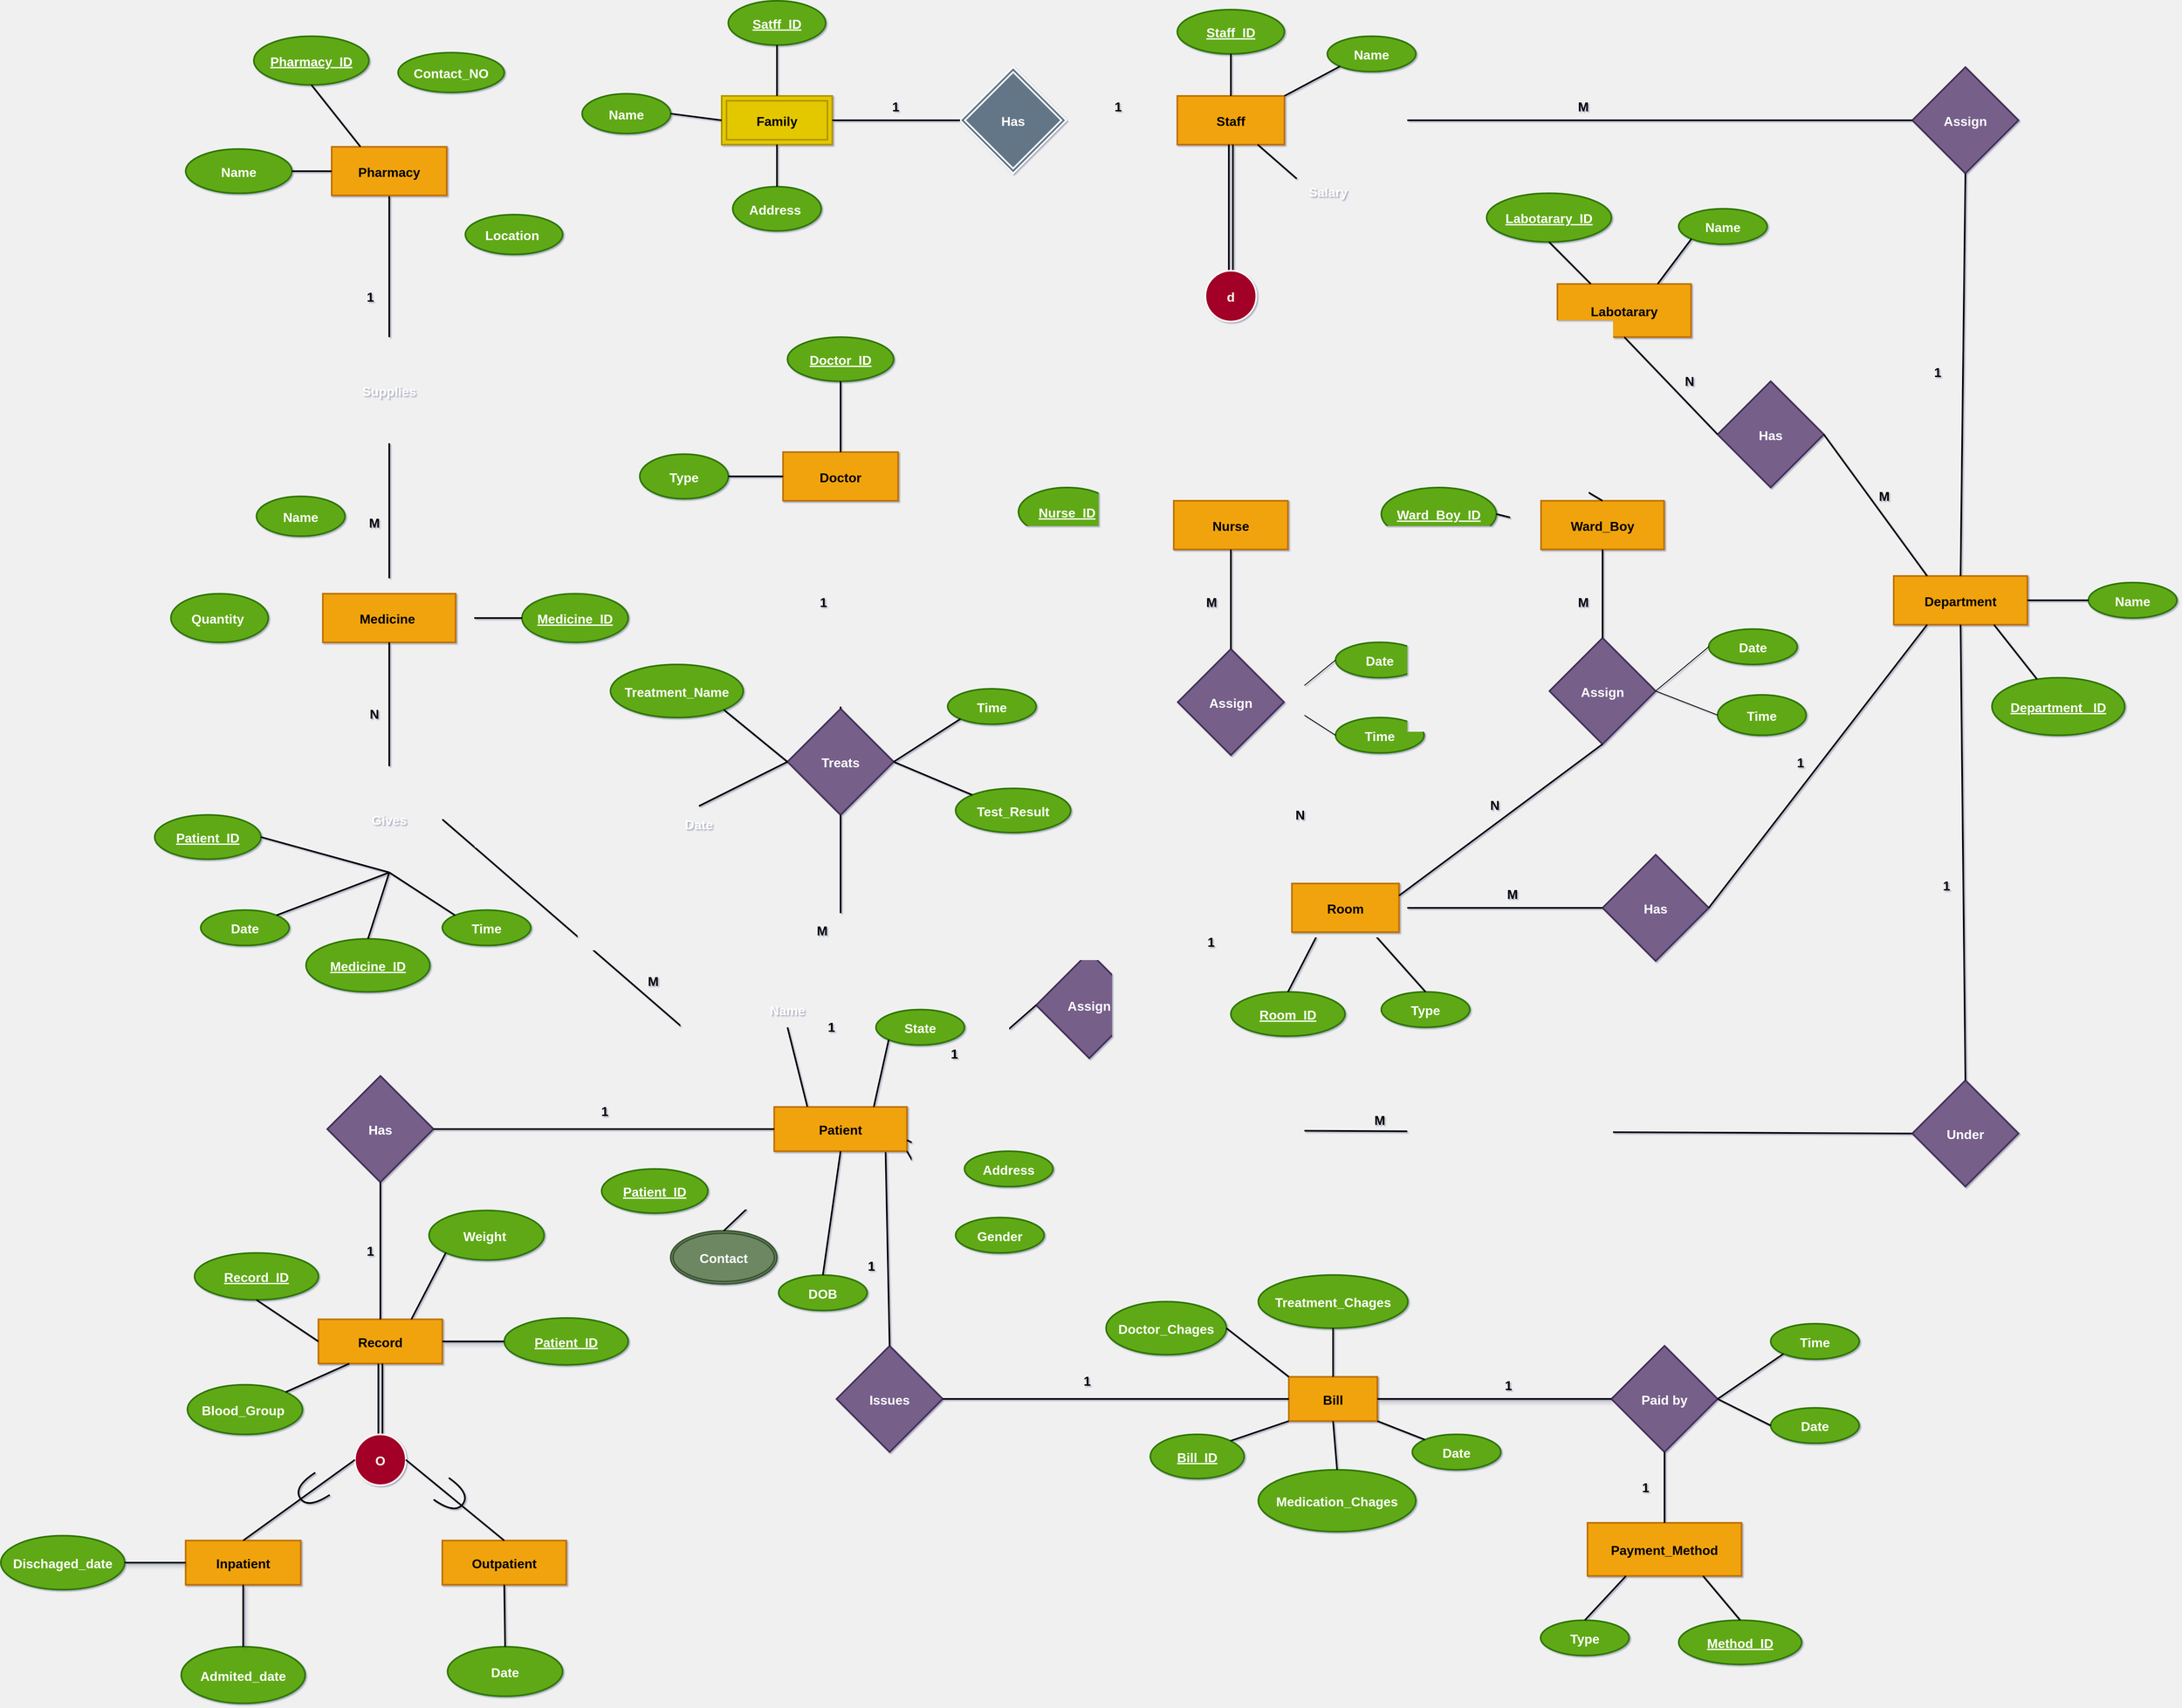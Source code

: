 <mxfile version="20.5.1" type="device"><diagram id="R2lEEEUBdFMjLlhIrx00" name="Page-1"><mxGraphModel dx="11121" dy="-4044" grid="1" gridSize="10" guides="1" tooltips="1" connect="1" arrows="1" fold="1" page="1" pageScale="1" pageWidth="3300" pageHeight="2339" background="#F0F0F0" math="0" shadow="1" extFonts="Permanent Marker^https://fonts.googleapis.com/css?family=Permanent+Marker"><root><mxCell id="0"/><mxCell id="1" parent="0"/><mxCell id="qsBDLYFyJHf6MUnjwiir-1" value="Staff" style="align=center;fontSize=16;rounded=0;fontStyle=1;labelBackgroundColor=none;labelBorderColor=none;strokeWidth=2;fillColor=#f0a30a;fontColor=#000000;strokeColor=#BD7000;flipH=0;flipV=1;container=0;" parent="1" vertex="1"><mxGeometry x="-8217.43" y="4913.461" width="132.212" height="60.096" as="geometry"/></mxCell><mxCell id="qsBDLYFyJHf6MUnjwiir-4" value="" style="shape=link;rounded=0;fontSize=16;exitX=0.5;exitY=1;exitDx=0;exitDy=0;entryX=0.5;entryY=0;entryDx=0;entryDy=0;fontStyle=1;labelBackgroundColor=none;labelBorderColor=none;strokeWidth=2;" parent="1" source="qsBDLYFyJHf6MUnjwiir-1" target="qsBDLYFyJHf6MUnjwiir-6" edge="1"><mxGeometry relative="1" as="geometry"><mxPoint x="-8129.471" y="5017.264" as="sourcePoint"/><mxPoint x="-8151.324" y="4940.778" as="targetPoint"/></mxGeometry></mxCell><mxCell id="qsBDLYFyJHf6MUnjwiir-6" value="d" style="ellipse;aspect=fixed;fontSize=16;rounded=0;fontStyle=1;labelBackgroundColor=none;labelBorderColor=none;strokeWidth=2;fillColor=#a20025;fontColor=#ffffff;strokeColor=#FFFFFF;flipH=0;flipV=1;container=0;" parent="1" vertex="1"><mxGeometry x="-8182.738" y="5129.262" width="62.828" height="62.828" as="geometry"/></mxCell><mxCell id="qsBDLYFyJHf6MUnjwiir-7" value="Doctor" style="align=center;fontSize=16;rounded=0;fontStyle=1;labelBackgroundColor=none;labelBorderColor=none;strokeWidth=2;fillColor=#f0a30a;fontColor=#000000;strokeColor=#BD7000;flipH=0;flipV=1;container=0;" parent="1" vertex="1"><mxGeometry x="-8704.211" y="5353.257" width="142.046" height="60.096" as="geometry"/></mxCell><mxCell id="qsBDLYFyJHf6MUnjwiir-8" value="Nurse" style="align=center;fontSize=16;rounded=0;fontStyle=1;labelBackgroundColor=none;labelBorderColor=none;strokeWidth=2;fillColor=#f0a30a;fontColor=#000000;strokeColor=#BD7000;flipH=0;flipV=1;container=0;" parent="1" vertex="1"><mxGeometry x="-8221.801" y="5413.354" width="140.953" height="60.096" as="geometry"/></mxCell><mxCell id="qsBDLYFyJHf6MUnjwiir-9" value="Ward_Boy" style="align=center;fontSize=16;rounded=0;fontStyle=1;labelBackgroundColor=none;labelBorderColor=none;strokeWidth=2;fillColor=#f0a30a;fontColor=#000000;strokeColor=#BD7000;flipH=0;flipV=1;container=0;" parent="1" vertex="1"><mxGeometry x="-7768.347" y="5413.354" width="151.88" height="60.096" as="geometry"/></mxCell><mxCell id="qsBDLYFyJHf6MUnjwiir-11" value="" style="endArrow=none;rounded=0;fontSize=16;exitX=0.75;exitY=0;exitDx=0;exitDy=0;entryX=0;entryY=0.5;entryDx=0;entryDy=0;fontStyle=1;labelBackgroundColor=none;labelBorderColor=none;strokeWidth=2;" parent="1" source="qsBDLYFyJHf6MUnjwiir-7" target="qsBDLYFyJHf6MUnjwiir-6" edge="1"><mxGeometry width="50" height="50" relative="1" as="geometry"><mxPoint x="-8294.463" y="5193.455" as="sourcePoint"/><mxPoint x="-8239.83" y="5248.089" as="targetPoint"/></mxGeometry></mxCell><mxCell id="qsBDLYFyJHf6MUnjwiir-12" value="" style="endArrow=none;rounded=0;fontSize=16;exitX=0.5;exitY=0;exitDx=0;exitDy=0;entryX=0.5;entryY=1;entryDx=0;entryDy=0;fontStyle=1;labelBackgroundColor=none;labelBorderColor=none;strokeWidth=2;" parent="1" source="qsBDLYFyJHf6MUnjwiir-8" target="qsBDLYFyJHf6MUnjwiir-6" edge="1"><mxGeometry width="50" height="50" relative="1" as="geometry"><mxPoint x="-8271.517" y="5301.356" as="sourcePoint"/><mxPoint x="-8216.884" y="5355.989" as="targetPoint"/></mxGeometry></mxCell><mxCell id="qsBDLYFyJHf6MUnjwiir-13" value="" style="endArrow=none;rounded=0;fontSize=16;exitX=0.5;exitY=0;exitDx=0;exitDy=0;entryX=1;entryY=0.5;entryDx=0;entryDy=0;fontStyle=1;labelBackgroundColor=none;labelBorderColor=none;strokeWidth=2;" parent="1" source="qsBDLYFyJHf6MUnjwiir-9" target="qsBDLYFyJHf6MUnjwiir-6" edge="1"><mxGeometry width="50" height="50" relative="1" as="geometry"><mxPoint x="-8271.517" y="5269.942" as="sourcePoint"/><mxPoint x="-8216.884" y="5324.575" as="targetPoint"/></mxGeometry></mxCell><mxCell id="qsBDLYFyJHf6MUnjwiir-14" value="Patient" style="align=center;fontSize=16;rounded=0;fontStyle=1;labelBackgroundColor=none;labelBorderColor=none;strokeWidth=2;fillColor=#f0a30a;fontColor=#000000;strokeColor=#BD7000;flipH=0;flipV=1;container=0;" parent="1" vertex="1"><mxGeometry x="-8715.137" y="6161.826" width="163.899" height="54.633" as="geometry"/></mxCell><mxCell id="qsBDLYFyJHf6MUnjwiir-15" value="Treats" style="shape=rhombus;perimeter=rhombusPerimeter;align=center;fontSize=16;rounded=0;fontStyle=1;labelBackgroundColor=none;labelBorderColor=none;strokeWidth=2;fillColor=#76608a;strokeColor=#432D57;fontColor=#ffffff;flipH=0;flipV=1;container=0;" parent="1" vertex="1"><mxGeometry x="-8698.748" y="5670.129" width="131.119" height="131.119" as="geometry"/></mxCell><mxCell id="qsBDLYFyJHf6MUnjwiir-45" value="" style="endArrow=none;rounded=0;fontSize=16;entryX=0.5;entryY=0;entryDx=0;entryDy=0;exitX=0.5;exitY=1;exitDx=0;exitDy=0;fontStyle=1;labelBackgroundColor=none;labelBorderColor=none;strokeWidth=2;" parent="1" source="qsBDLYFyJHf6MUnjwiir-7" target="qsBDLYFyJHf6MUnjwiir-15" edge="1"><mxGeometry width="50" height="50" relative="1" as="geometry"><mxPoint x="-8556.702" y="5129.262" as="sourcePoint"/><mxPoint x="-8502.069" y="5183.895" as="targetPoint"/></mxGeometry></mxCell><mxCell id="qsBDLYFyJHf6MUnjwiir-46" value="" style="endArrow=none;rounded=0;fontSize=16;exitX=0.5;exitY=0;exitDx=0;exitDy=0;entryX=0.5;entryY=1;entryDx=0;entryDy=0;fontStyle=1;labelBackgroundColor=none;labelBorderColor=none;strokeWidth=2;" parent="1" source="qsBDLYFyJHf6MUnjwiir-14" target="qsBDLYFyJHf6MUnjwiir-15" edge="1"><mxGeometry width="50" height="50" relative="1" as="geometry"><mxPoint x="-8556.702" y="6008.854" as="sourcePoint"/><mxPoint x="-8502.069" y="6063.487" as="targetPoint"/></mxGeometry></mxCell><mxCell id="qsBDLYFyJHf6MUnjwiir-47" value="Room" style="align=center;fontSize=16;rounded=0;fontStyle=1;labelBackgroundColor=none;labelBorderColor=none;strokeWidth=2;fillColor=#f0a30a;fontColor=#000000;strokeColor=#BD7000;flipH=0;flipV=1;container=0;" parent="1" vertex="1"><mxGeometry x="-8075.931" y="5885.929" width="132.212" height="60.096" as="geometry"/></mxCell><mxCell id="qsBDLYFyJHf6MUnjwiir-48" value="Assign" style="shape=rhombus;perimeter=rhombusPerimeter;align=center;fontSize=16;rounded=0;fontStyle=1;labelBackgroundColor=none;labelBorderColor=none;strokeWidth=2;fillColor=#76608a;strokeColor=#432D57;fontColor=#ffffff;flipH=0;flipV=1;container=0;" parent="1" vertex="1"><mxGeometry x="-8216.884" y="5596.374" width="131.119" height="131.119" as="geometry"/></mxCell><mxCell id="qsBDLYFyJHf6MUnjwiir-50" value="" style="endArrow=none;rounded=0;fontSize=16;exitX=0.5;exitY=0;exitDx=0;exitDy=0;entryX=0.5;entryY=1;entryDx=0;entryDy=0;fontStyle=1;labelBackgroundColor=none;labelBorderColor=none;strokeWidth=2;" parent="1" source="qsBDLYFyJHf6MUnjwiir-48" target="qsBDLYFyJHf6MUnjwiir-8" edge="1"><mxGeometry width="50" height="50" relative="1" as="geometry"><mxPoint x="-8391.71" y="5459.792" as="sourcePoint"/><mxPoint x="-8337.077" y="5514.425" as="targetPoint"/></mxGeometry></mxCell><mxCell id="qsBDLYFyJHf6MUnjwiir-59" value="Assign" style="shape=rhombus;perimeter=rhombusPerimeter;align=center;fontSize=16;rounded=0;fontStyle=1;labelBackgroundColor=none;labelBorderColor=none;strokeWidth=2;fillColor=#76608a;strokeColor=#432D57;fontColor=#ffffff;flipH=0;flipV=1;container=0;" parent="1" vertex="1"><mxGeometry x="-8391.71" y="5970.611" width="131.119" height="131.119" as="geometry"/></mxCell><mxCell id="qsBDLYFyJHf6MUnjwiir-60" value="" style="endArrow=none;rounded=0;fontSize=16;exitX=1;exitY=0.5;exitDx=0;exitDy=0;entryX=0;entryY=0.5;entryDx=0;entryDy=0;fontStyle=1;labelBackgroundColor=none;labelBorderColor=none;strokeWidth=2;" parent="1" source="qsBDLYFyJHf6MUnjwiir-59" target="qsBDLYFyJHf6MUnjwiir-47" edge="1"><mxGeometry width="50" height="50" relative="1" as="geometry"><mxPoint x="-8238.737" y="6014.317" as="sourcePoint"/><mxPoint x="-8184.104" y="6068.95" as="targetPoint"/></mxGeometry></mxCell><mxCell id="qsBDLYFyJHf6MUnjwiir-61" value="" style="endArrow=none;rounded=0;fontSize=16;exitX=1;exitY=0.25;exitDx=0;exitDy=0;entryX=0;entryY=0.5;entryDx=0;entryDy=0;fontStyle=1;labelBackgroundColor=none;labelBorderColor=none;strokeWidth=2;" parent="1" source="qsBDLYFyJHf6MUnjwiir-14" target="qsBDLYFyJHf6MUnjwiir-59" edge="1"><mxGeometry width="50" height="50" relative="1" as="geometry"><mxPoint x="-8261.683" y="6257.434" as="sourcePoint"/><mxPoint x="-8207.05" y="6312.067" as="targetPoint"/></mxGeometry></mxCell><mxCell id="qsBDLYFyJHf6MUnjwiir-63" value="" style="endArrow=none;rounded=0;fontSize=16;exitX=0.5;exitY=0;exitDx=0;exitDy=0;entryX=0.5;entryY=1;entryDx=0;entryDy=0;fontStyle=1;labelBackgroundColor=none;labelBorderColor=none;strokeWidth=2;" parent="1" source="qsBDLYFyJHf6MUnjwiir-47" target="qsBDLYFyJHf6MUnjwiir-48" edge="1"><mxGeometry width="50" height="50" relative="1" as="geometry"><mxPoint x="-8227.811" y="5828.565" as="sourcePoint"/><mxPoint x="-8173.178" y="5883.198" as="targetPoint"/></mxGeometry></mxCell><mxCell id="qsBDLYFyJHf6MUnjwiir-64" value="Assign" style="shape=rhombus;perimeter=rhombusPerimeter;align=center;fontSize=16;rounded=0;fontStyle=1;labelBackgroundColor=none;labelBorderColor=none;strokeWidth=2;fillColor=#76608a;strokeColor=#432D57;fontColor=#ffffff;flipH=0;flipV=1;container=0;" parent="1" vertex="1"><mxGeometry x="-7757.967" y="5582.716" width="131.119" height="131.119" as="geometry"/></mxCell><mxCell id="qsBDLYFyJHf6MUnjwiir-65" value="" style="endArrow=none;rounded=0;fontSize=16;entryX=0.5;entryY=1;entryDx=0;entryDy=0;exitX=0.5;exitY=0;exitDx=0;exitDy=0;fontStyle=1;labelBackgroundColor=none;labelBorderColor=none;strokeWidth=2;" parent="1" source="qsBDLYFyJHf6MUnjwiir-64" target="qsBDLYFyJHf6MUnjwiir-9" edge="1"><mxGeometry width="50" height="50" relative="1" as="geometry"><mxPoint x="-8293.37" y="5282.234" as="sourcePoint"/><mxPoint x="-8238.737" y="5336.867" as="targetPoint"/></mxGeometry></mxCell><mxCell id="qsBDLYFyJHf6MUnjwiir-66" value="" style="endArrow=none;rounded=0;fontSize=16;exitX=1;exitY=0.25;exitDx=0;exitDy=0;entryX=0.5;entryY=1;entryDx=0;entryDy=0;fontStyle=1;labelBackgroundColor=none;labelBorderColor=none;strokeWidth=2;" parent="1" source="qsBDLYFyJHf6MUnjwiir-47" target="qsBDLYFyJHf6MUnjwiir-64" edge="1"><mxGeometry width="50" height="50" relative="1" as="geometry"><mxPoint x="-8293.37" y="5633.252" as="sourcePoint"/><mxPoint x="-8238.737" y="5687.885" as="targetPoint"/></mxGeometry></mxCell><mxCell id="qsBDLYFyJHf6MUnjwiir-67" value="Department" style="align=center;fontSize=16;rounded=0;fontStyle=1;labelBackgroundColor=none;labelBorderColor=none;strokeWidth=2;fillColor=#f0a30a;fontColor=#000000;strokeColor=#BD7000;flipH=0;flipV=1;container=0;" parent="1" vertex="1"><mxGeometry x="-7332.921" y="5506.23" width="164.992" height="60.096" as="geometry"/></mxCell><mxCell id="qsBDLYFyJHf6MUnjwiir-68" value="Has" style="shape=rhombus;perimeter=rhombusPerimeter;align=center;fontSize=16;rounded=0;fontStyle=1;labelBackgroundColor=none;labelBorderColor=none;strokeWidth=2;fillColor=#76608a;strokeColor=#432D57;fontColor=#ffffff;flipH=0;flipV=1;container=0;" parent="1" vertex="1"><mxGeometry x="-7692.407" y="5850.418" width="131.119" height="131.119" as="geometry"/></mxCell><mxCell id="qsBDLYFyJHf6MUnjwiir-69" value="Assign" style="shape=rhombus;perimeter=rhombusPerimeter;align=center;fontSize=16;rounded=0;fontStyle=1;labelBackgroundColor=none;labelBorderColor=none;strokeWidth=2;fillColor=#76608a;strokeColor=#432D57;fontColor=#ffffff;flipH=0;flipV=1;container=0;" parent="1" vertex="1"><mxGeometry x="-7309.976" y="4877.95" width="131.119" height="131.119" as="geometry"/></mxCell><mxCell id="qsBDLYFyJHf6MUnjwiir-70" value="" style="endArrow=none;rounded=0;fontSize=16;exitX=1;exitY=0.5;exitDx=0;exitDy=0;entryX=0;entryY=0.5;entryDx=0;entryDy=0;fontStyle=1;labelBackgroundColor=none;labelBorderColor=none;strokeWidth=2;" parent="1" source="qsBDLYFyJHf6MUnjwiir-1" target="qsBDLYFyJHf6MUnjwiir-69" edge="1"><mxGeometry width="50" height="50" relative="1" as="geometry"><mxPoint x="-7539.434" y="4544.688" as="sourcePoint"/><mxPoint x="-7484.801" y="4599.321" as="targetPoint"/></mxGeometry></mxCell><mxCell id="qsBDLYFyJHf6MUnjwiir-71" value="" style="endArrow=none;rounded=0;fontSize=16;entryX=0.5;entryY=1;entryDx=0;entryDy=0;exitX=0.5;exitY=0;exitDx=0;exitDy=0;fontStyle=1;labelBackgroundColor=none;labelBorderColor=none;strokeWidth=2;" parent="1" source="qsBDLYFyJHf6MUnjwiir-67" target="qsBDLYFyJHf6MUnjwiir-69" edge="1"><mxGeometry width="50" height="50" relative="1" as="geometry"><mxPoint x="-7845.379" y="5134.725" as="sourcePoint"/><mxPoint x="-7790.746" y="5189.358" as="targetPoint"/></mxGeometry></mxCell><mxCell id="qsBDLYFyJHf6MUnjwiir-73" value="" style="endArrow=none;rounded=0;fontSize=16;exitX=1;exitY=0.5;exitDx=0;exitDy=0;entryX=0.25;entryY=1;entryDx=0;entryDy=0;fontStyle=1;labelBackgroundColor=none;labelBorderColor=none;strokeWidth=2;" parent="1" source="qsBDLYFyJHf6MUnjwiir-68" target="qsBDLYFyJHf6MUnjwiir-67" edge="1"><mxGeometry width="50" height="50" relative="1" as="geometry"><mxPoint x="-7648.7" y="5566.326" as="sourcePoint"/><mxPoint x="-7594.067" y="5620.959" as="targetPoint"/></mxGeometry></mxCell><mxCell id="qsBDLYFyJHf6MUnjwiir-74" value="" style="endArrow=none;rounded=0;fontSize=16;exitX=1;exitY=0.5;exitDx=0;exitDy=0;entryX=0;entryY=0.5;entryDx=0;entryDy=0;fontStyle=1;labelBackgroundColor=none;labelBorderColor=none;strokeWidth=2;" parent="1" source="qsBDLYFyJHf6MUnjwiir-14" target="QpogRA0taHuvWpmEDjDz-74" edge="1"><mxGeometry width="50" height="50" relative="1" as="geometry"><mxPoint x="-7671.646" y="6451.382" as="sourcePoint"/><mxPoint x="-7704.426" y="6178.216" as="targetPoint"/></mxGeometry></mxCell><mxCell id="qsBDLYFyJHf6MUnjwiir-75" value="" style="endArrow=none;rounded=0;fontSize=16;exitX=1;exitY=0.5;exitDx=0;exitDy=0;entryX=0;entryY=0.5;entryDx=0;entryDy=0;fontStyle=1;labelBackgroundColor=none;labelBorderColor=none;strokeWidth=2;" parent="1" source="qsBDLYFyJHf6MUnjwiir-47" target="qsBDLYFyJHf6MUnjwiir-68" edge="1"><mxGeometry width="50" height="50" relative="1" as="geometry"><mxPoint x="-8052.985" y="5801.248" as="sourcePoint"/><mxPoint x="-7594.067" y="5976.074" as="targetPoint"/></mxGeometry></mxCell><mxCell id="qsBDLYFyJHf6MUnjwiir-76" value="Has" style="shape=rhombus;perimeter=rhombusPerimeter;align=center;fontSize=16;rounded=0;fontStyle=1;labelBackgroundColor=none;labelBorderColor=none;strokeWidth=2;fillColor=#76608a;strokeColor=#432D57;fontColor=#ffffff;flipH=0;flipV=1;container=0;" parent="1" vertex="1"><mxGeometry x="-9266.931" y="6123.583" width="131.119" height="131.119" as="geometry"/></mxCell><mxCell id="qsBDLYFyJHf6MUnjwiir-78" value="Record" style="align=center;fontSize=16;rounded=0;fontStyle=1;labelBackgroundColor=none;labelBorderColor=none;strokeWidth=2;fillColor=#f0a30a;fontColor=#000000;strokeColor=#BD7000;flipH=0;flipV=1;container=0;" parent="1" vertex="1"><mxGeometry x="-9277.858" y="6424.065" width="152.973" height="54.633" as="geometry"/></mxCell><mxCell id="qsBDLYFyJHf6MUnjwiir-81" value="" style="endArrow=none;rounded=0;fontSize=16;fontStyle=1;labelBackgroundColor=none;labelBorderColor=none;strokeWidth=2;exitX=0.5;exitY=1;exitDx=0;exitDy=0;entryX=0.5;entryY=0;entryDx=0;entryDy=0;" parent="1" source="qsBDLYFyJHf6MUnjwiir-76" target="qsBDLYFyJHf6MUnjwiir-78" edge="1"><mxGeometry width="50" height="50" relative="1" as="geometry"><mxPoint x="-9201.371" y="6418.602" as="sourcePoint"/><mxPoint x="-9179.518" y="6265.629" as="targetPoint"/></mxGeometry></mxCell><mxCell id="qsBDLYFyJHf6MUnjwiir-83" value="" style="endArrow=none;rounded=0;fontSize=16;exitX=1;exitY=0.5;exitDx=0;exitDy=0;entryX=0;entryY=0.5;entryDx=0;entryDy=0;fontStyle=1;labelBackgroundColor=none;labelBorderColor=none;strokeWidth=2;" parent="1" source="qsBDLYFyJHf6MUnjwiir-76" target="qsBDLYFyJHf6MUnjwiir-14" edge="1"><mxGeometry width="50" height="50" relative="1" as="geometry"><mxPoint x="-8633.188" y="6462.308" as="sourcePoint"/><mxPoint x="-8578.555" y="6516.941" as="targetPoint"/></mxGeometry></mxCell><mxCell id="qsBDLYFyJHf6MUnjwiir-84" value="Record_ID" style="ellipse;align=center;fontStyle=5;fontSize=16;rounded=0;labelBackgroundColor=none;labelBorderColor=none;strokeWidth=2;fillColor=#60a917;fontColor=#ffffff;strokeColor=#2D7600;flipH=0;flipV=1;container=0;" parent="1" vertex="1"><mxGeometry x="-9430.832" y="6342.112" width="152.973" height="57.911" as="geometry"/></mxCell><mxCell id="qsBDLYFyJHf6MUnjwiir-85" value="Dischaged_date" style="ellipse;align=center;fontSize=16;rounded=0;fontStyle=1;labelBackgroundColor=none;labelBorderColor=none;strokeWidth=2;fillColor=#60a917;fontColor=#ffffff;strokeColor=#2D7600;flipH=0;flipV=1;container=0;" parent="1" vertex="1"><mxGeometry x="-9669.995" y="6691.22" width="152.973" height="66.652" as="geometry"/></mxCell><mxCell id="qsBDLYFyJHf6MUnjwiir-88" value="Admited_date" style="ellipse;align=center;fontSize=16;rounded=0;fontStyle=1;labelBackgroundColor=none;labelBorderColor=none;strokeWidth=2;fillColor=#60a917;fontColor=#ffffff;strokeColor=#2D7600;flipH=0;flipV=1;container=0;" parent="1" vertex="1"><mxGeometry x="-9447.22" y="6828.35" width="152.973" height="69.93" as="geometry"/></mxCell><mxCell id="qsBDLYFyJHf6MUnjwiir-98" value="" style="endArrow=none;rounded=0;fontSize=16;fontColor=#000000;exitX=0.5;exitY=1;exitDx=0;exitDy=0;entryX=0;entryY=0.5;entryDx=0;entryDy=0;fontStyle=1;labelBackgroundColor=none;labelBorderColor=none;strokeWidth=2;" parent="1" source="qsBDLYFyJHf6MUnjwiir-84" target="qsBDLYFyJHf6MUnjwiir-78" edge="1"><mxGeometry width="50" height="50" relative="1" as="geometry"><mxPoint x="-9600.193" y="6397.841" as="sourcePoint"/><mxPoint x="-9545.56" y="6452.474" as="targetPoint"/></mxGeometry></mxCell><mxCell id="qsBDLYFyJHf6MUnjwiir-99" value="Treatment_Name" style="ellipse;align=center;fontSize=16;fontColor=#ffffff;rounded=0;fontStyle=1;labelBackgroundColor=none;labelBorderColor=none;strokeWidth=2;fillColor=#60a917;strokeColor=#2D7600;flipH=0;flipV=1;container=0;" parent="1" vertex="1"><mxGeometry x="-8917.28" y="5615.496" width="163.899" height="65.56" as="geometry"/></mxCell><mxCell id="qsBDLYFyJHf6MUnjwiir-100" value="Date" style="ellipse;align=center;fontSize=16;fontColor=#ffffff;rounded=0;fontStyle=1;labelBackgroundColor=none;labelBorderColor=none;strokeWidth=2;fillColor=#60a917;strokeColor=#2D7600;flipH=0;flipV=1;container=0;" parent="1" vertex="1"><mxGeometry x="-8862.647" y="5790.322" width="109.266" height="43.706" as="geometry"/></mxCell><mxCell id="qsBDLYFyJHf6MUnjwiir-101" value="" style="endArrow=none;rounded=0;fontSize=16;fontColor=#000000;entryX=0;entryY=0.5;entryDx=0;entryDy=0;exitX=0.5;exitY=0;exitDx=0;exitDy=0;fontStyle=1;labelBackgroundColor=none;labelBorderColor=none;strokeWidth=2;" parent="1" source="qsBDLYFyJHf6MUnjwiir-100" target="qsBDLYFyJHf6MUnjwiir-15" edge="1"><mxGeometry width="50" height="50" relative="1" as="geometry"><mxPoint x="-8928.206" y="5746.615" as="sourcePoint"/><mxPoint x="-8873.573" y="5801.248" as="targetPoint"/></mxGeometry></mxCell><mxCell id="qsBDLYFyJHf6MUnjwiir-102" value="" style="endArrow=none;rounded=0;fontSize=16;fontColor=#000000;entryX=1;entryY=1;entryDx=0;entryDy=0;exitX=0;exitY=0.5;exitDx=0;exitDy=0;fontStyle=1;labelBackgroundColor=none;labelBorderColor=none;strokeWidth=2;" parent="1" source="qsBDLYFyJHf6MUnjwiir-15" target="qsBDLYFyJHf6MUnjwiir-99" edge="1"><mxGeometry width="50" height="50" relative="1" as="geometry"><mxPoint x="-8993.766" y="5660.528" as="sourcePoint"/><mxPoint x="-8939.133" y="5715.161" as="targetPoint"/></mxGeometry></mxCell><mxCell id="qsBDLYFyJHf6MUnjwiir-103" value="Type" style="ellipse;align=center;fontSize=16;fontColor=#ffffff;rounded=0;fontStyle=1;labelBackgroundColor=none;labelBorderColor=none;strokeWidth=2;fillColor=#60a917;strokeColor=#2D7600;flipH=0;flipV=1;container=0;" parent="1" vertex="1"><mxGeometry x="-8881.08" y="5355.73" width="109.27" height="55.16" as="geometry"/></mxCell><mxCell id="qsBDLYFyJHf6MUnjwiir-105" value="Doctor_ID" style="ellipse;align=center;fontStyle=5;fontSize=16;fontColor=#ffffff;rounded=0;labelBackgroundColor=none;labelBorderColor=none;strokeWidth=2;fillColor=#60a917;strokeColor=#2D7600;flipH=0;flipV=1;container=0;" parent="1" vertex="1"><mxGeometry x="-8698.748" y="5211.211" width="131.119" height="54.633" as="geometry"/></mxCell><mxCell id="qsBDLYFyJHf6MUnjwiir-108" value="" style="endArrow=none;rounded=0;fontSize=16;fontColor=#000000;entryX=1;entryY=0.5;entryDx=0;entryDy=0;exitX=0;exitY=0.5;exitDx=0;exitDy=0;fontStyle=1;labelBackgroundColor=none;labelBorderColor=none;strokeWidth=2;" parent="1" source="qsBDLYFyJHf6MUnjwiir-7" target="qsBDLYFyJHf6MUnjwiir-103" edge="1"><mxGeometry width="50" height="50" relative="1" as="geometry"><mxPoint x="-8939.133" y="5308.613" as="sourcePoint"/><mxPoint x="-8884.5" y="5363.246" as="targetPoint"/></mxGeometry></mxCell><mxCell id="qsBDLYFyJHf6MUnjwiir-109" value="" style="endArrow=none;rounded=0;fontSize=16;fontColor=#000000;entryX=0.5;entryY=1;entryDx=0;entryDy=0;exitX=0.5;exitY=0;exitDx=0;exitDy=0;fontStyle=1;labelBackgroundColor=none;labelBorderColor=none;strokeWidth=2;" parent="1" source="qsBDLYFyJHf6MUnjwiir-7" target="qsBDLYFyJHf6MUnjwiir-105" edge="1"><mxGeometry width="50" height="50" relative="1" as="geometry"><mxPoint x="-9124.885" y="5315.014" as="sourcePoint"/><mxPoint x="-9070.252" y="5369.647" as="targetPoint"/></mxGeometry></mxCell><mxCell id="qsBDLYFyJHf6MUnjwiir-110" value="Staff_ID" style="ellipse;align=center;fontStyle=5;fontSize=16;fontColor=#ffffff;rounded=0;labelBackgroundColor=none;labelBorderColor=none;strokeWidth=2;fillColor=#60a917;strokeColor=#2D7600;flipH=0;flipV=1;container=0;" parent="1" vertex="1"><mxGeometry x="-8217.43" y="4806.927" width="132.212" height="54.633" as="geometry"/></mxCell><mxCell id="qsBDLYFyJHf6MUnjwiir-111" value="Name" style="ellipse;align=center;fontSize=16;fontColor=#ffffff;rounded=0;fontStyle=1;labelBackgroundColor=none;labelBorderColor=none;strokeWidth=2;fillColor=#60a917;strokeColor=#2D7600;flipH=0;flipV=1;container=0;" parent="1" vertex="1"><mxGeometry x="-8032.224" y="4839.706" width="109.266" height="43.706" as="geometry"/></mxCell><mxCell id="qsBDLYFyJHf6MUnjwiir-112" value="Salary" style="ellipse;align=center;fontSize=16;fontColor=#ffffff;rounded=0;fontStyle=1;labelBackgroundColor=none;labelBorderColor=none;strokeWidth=2;fillColor=#60a917;strokeColor=#2D7600;flipH=0;flipV=1;container=0;" parent="1" vertex="1"><mxGeometry x="-8085.765" y="5009.069" width="109.266" height="43.706" as="geometry"/></mxCell><mxCell id="qsBDLYFyJHf6MUnjwiir-113" value="" style="endArrow=none;rounded=0;fontSize=16;fontColor=#000000;entryX=0;entryY=0;entryDx=0;entryDy=0;exitX=0.75;exitY=1;exitDx=0;exitDy=0;fontStyle=1;labelBackgroundColor=none;labelBorderColor=none;strokeWidth=2;" parent="1" source="qsBDLYFyJHf6MUnjwiir-1" target="qsBDLYFyJHf6MUnjwiir-112" edge="1"><mxGeometry width="50" height="50" relative="1" as="geometry"><mxPoint x="-8664.875" y="5012.738" as="sourcePoint"/><mxPoint x="-8610.242" y="5067.371" as="targetPoint"/></mxGeometry></mxCell><mxCell id="qsBDLYFyJHf6MUnjwiir-114" value="" style="endArrow=none;rounded=0;fontSize=16;fontColor=#000000;entryX=0;entryY=1;entryDx=0;entryDy=0;exitX=1;exitY=0;exitDx=0;exitDy=0;fontStyle=1;labelBackgroundColor=none;labelBorderColor=none;strokeWidth=2;" parent="1" source="qsBDLYFyJHf6MUnjwiir-1" target="qsBDLYFyJHf6MUnjwiir-111" edge="1"><mxGeometry width="50" height="50" relative="1" as="geometry"><mxPoint x="-8533.756" y="4825.111" as="sourcePoint"/><mxPoint x="-8479.123" y="4879.744" as="targetPoint"/></mxGeometry></mxCell><mxCell id="qsBDLYFyJHf6MUnjwiir-115" value="" style="endArrow=none;rounded=0;fontSize=16;fontColor=#000000;entryX=0.5;entryY=1;entryDx=0;entryDy=0;exitX=0.5;exitY=0;exitDx=0;exitDy=0;fontStyle=1;labelBackgroundColor=none;labelBorderColor=none;strokeWidth=2;" parent="1" source="qsBDLYFyJHf6MUnjwiir-1" target="qsBDLYFyJHf6MUnjwiir-110" edge="1"><mxGeometry width="50" height="50" relative="1" as="geometry"><mxPoint x="-8391.71" y="4776.878" as="sourcePoint"/><mxPoint x="-8337.077" y="4831.511" as="targetPoint"/></mxGeometry></mxCell><mxCell id="qsBDLYFyJHf6MUnjwiir-117" value="Nurse_ID" style="ellipse;align=center;fontStyle=5;fontSize=16;fontColor=#ffffff;rounded=0;labelBackgroundColor=none;labelBorderColor=none;strokeWidth=2;fillColor=#60a917;strokeColor=#2D7600;flipH=0;flipV=1;container=0;" parent="1" vertex="1"><mxGeometry x="-8413.563" y="5396.964" width="120.193" height="60.096" as="geometry"/></mxCell><mxCell id="qsBDLYFyJHf6MUnjwiir-118" value="Ward_Boy_ID" style="ellipse;align=center;fontStyle=5;fontSize=16;fontColor=#ffffff;rounded=0;labelBackgroundColor=none;labelBorderColor=none;strokeWidth=2;fillColor=#60a917;strokeColor=#2D7600;flipH=0;flipV=1;container=0;" parent="1" vertex="1"><mxGeometry x="-7965.572" y="5396.964" width="142.046" height="65.56" as="geometry"/></mxCell><mxCell id="qsBDLYFyJHf6MUnjwiir-119" value="" style="endArrow=none;rounded=0;fontSize=16;fontColor=#000000;entryX=1;entryY=0.5;entryDx=0;entryDy=0;exitX=0;exitY=0.5;exitDx=0;exitDy=0;fontStyle=1;labelBackgroundColor=none;labelBorderColor=none;strokeWidth=2;" parent="1" source="qsBDLYFyJHf6MUnjwiir-8" target="qsBDLYFyJHf6MUnjwiir-117" edge="1"><mxGeometry width="50" height="50" relative="1" as="geometry"><mxPoint x="-8468.196" y="5271.308" as="sourcePoint"/><mxPoint x="-8413.563" y="5325.941" as="targetPoint"/></mxGeometry></mxCell><mxCell id="qsBDLYFyJHf6MUnjwiir-120" value="" style="endArrow=none;rounded=0;fontSize=16;fontColor=#000000;entryX=1;entryY=0.5;entryDx=0;entryDy=0;exitX=0;exitY=0.5;exitDx=0;exitDy=0;fontStyle=1;labelBackgroundColor=none;labelBorderColor=none;strokeWidth=2;" parent="1" source="qsBDLYFyJHf6MUnjwiir-9" target="qsBDLYFyJHf6MUnjwiir-118" edge="1"><mxGeometry width="50" height="50" relative="1" as="geometry"><mxPoint x="-8315.224" y="5197.553" as="sourcePoint"/><mxPoint x="-8260.591" y="5252.186" as="targetPoint"/></mxGeometry></mxCell><mxCell id="qsBDLYFyJHf6MUnjwiir-121" value="Department _ID" style="ellipse;align=center;fontStyle=5;fontSize=16;fontColor=#ffffff;rounded=0;labelBackgroundColor=none;labelBorderColor=none;strokeWidth=2;fillColor=#60a917;strokeColor=#2D7600;flipH=0;flipV=1;container=0;" parent="1" vertex="1"><mxGeometry x="-7211.636" y="5631.886" width="163.899" height="71.023" as="geometry"/></mxCell><mxCell id="qsBDLYFyJHf6MUnjwiir-122" value="Name" style="ellipse;align=center;fontSize=16;fontColor=#ffffff;rounded=0;fontStyle=1;labelBackgroundColor=none;labelBorderColor=none;strokeWidth=2;fillColor=#60a917;strokeColor=#2D7600;flipH=0;flipV=1;container=0;" parent="1" vertex="1"><mxGeometry x="-7092.536" y="5514.425" width="109.266" height="43.706" as="geometry"/></mxCell><mxCell id="qsBDLYFyJHf6MUnjwiir-123" value="" style="endArrow=none;rounded=0;fontSize=16;fontColor=#000000;entryX=0;entryY=0.5;entryDx=0;entryDy=0;exitX=1;exitY=0.5;exitDx=0;exitDy=0;fontStyle=1;labelBackgroundColor=none;labelBorderColor=none;strokeWidth=2;" parent="1" source="qsBDLYFyJHf6MUnjwiir-67" target="qsBDLYFyJHf6MUnjwiir-122" edge="1"><mxGeometry width="50" height="50" relative="1" as="geometry"><mxPoint x="-7561.288" y="5446.133" as="sourcePoint"/><mxPoint x="-7506.655" y="5500.766" as="targetPoint"/></mxGeometry></mxCell><mxCell id="qsBDLYFyJHf6MUnjwiir-124" value="" style="endArrow=none;rounded=0;fontSize=16;fontColor=#000000;exitX=0.75;exitY=1;exitDx=0;exitDy=0;fontStyle=1;labelBackgroundColor=none;labelBorderColor=none;strokeWidth=2;" parent="1" source="qsBDLYFyJHf6MUnjwiir-67" target="qsBDLYFyJHf6MUnjwiir-121" edge="1"><mxGeometry width="50" height="50" relative="1" as="geometry"><mxPoint x="-7322.541" y="5568.843" as="sourcePoint"/><mxPoint x="-7639.413" y="5672.646" as="targetPoint"/></mxGeometry></mxCell><mxCell id="qsBDLYFyJHf6MUnjwiir-125" value="Labotarary" style="align=center;fontSize=16;fontColor=#000000;rounded=0;fontStyle=1;labelBackgroundColor=none;labelBorderColor=none;strokeWidth=2;fillColor=#f0a30a;strokeColor=#BD7000;flipH=0;flipV=1;container=0;" parent="1" vertex="1"><mxGeometry x="-7748.133" y="5145.652" width="164.992" height="65.56" as="geometry"/></mxCell><mxCell id="qsBDLYFyJHf6MUnjwiir-126" value="Has" style="shape=rhombus;perimeter=rhombusPerimeter;align=center;fontSize=16;rounded=0;fontStyle=1;labelBackgroundColor=none;labelBorderColor=none;strokeWidth=2;fillColor=#76608a;strokeColor=#432D57;fontColor=#ffffff;flipH=0;flipV=1;container=0;" parent="1" vertex="1"><mxGeometry x="-7550.361" y="5265.844" width="131.119" height="131.119" as="geometry"/></mxCell><mxCell id="qsBDLYFyJHf6MUnjwiir-127" value="" style="endArrow=none;rounded=0;fontSize=16;fontColor=#000000;entryX=0.5;entryY=1;entryDx=0;entryDy=0;exitX=0;exitY=0.5;exitDx=0;exitDy=0;fontStyle=1;labelBackgroundColor=none;labelBorderColor=none;strokeWidth=2;" parent="1" source="qsBDLYFyJHf6MUnjwiir-126" target="qsBDLYFyJHf6MUnjwiir-125" edge="1"><mxGeometry width="50" height="50" relative="1" as="geometry"><mxPoint x="-7495.728" y="5211.211" as="sourcePoint"/><mxPoint x="-6927.544" y="4877.95" as="targetPoint"/></mxGeometry></mxCell><mxCell id="qsBDLYFyJHf6MUnjwiir-128" value="" style="endArrow=none;rounded=0;fontSize=16;fontColor=#000000;exitX=1;exitY=0.5;exitDx=0;exitDy=0;entryX=0.25;entryY=0;entryDx=0;entryDy=0;fontStyle=1;labelBackgroundColor=none;labelBorderColor=none;strokeWidth=2;" parent="1" source="qsBDLYFyJHf6MUnjwiir-126" target="qsBDLYFyJHf6MUnjwiir-67" edge="1"><mxGeometry width="50" height="50" relative="1" as="geometry"><mxPoint x="-7441.095" y="5320.477" as="sourcePoint"/><mxPoint x="-7113.297" y="5364.184" as="targetPoint"/></mxGeometry></mxCell><mxCell id="qsBDLYFyJHf6MUnjwiir-129" value="Labotarary_ID" style="ellipse;align=center;fontStyle=5;fontSize=16;fontColor=#ffffff;rounded=0;labelBackgroundColor=none;labelBorderColor=none;strokeWidth=2;fillColor=#60a917;strokeColor=#2D7600;flipH=0;flipV=1;container=0;" parent="1" vertex="1"><mxGeometry x="-7835.546" y="5033.655" width="154.065" height="60.096" as="geometry"/></mxCell><mxCell id="qsBDLYFyJHf6MUnjwiir-130" value="Name" style="ellipse;align=center;fontSize=16;fontColor=#ffffff;rounded=0;fontStyle=1;labelBackgroundColor=none;labelBorderColor=none;strokeWidth=2;fillColor=#60a917;strokeColor=#2D7600;flipH=0;flipV=1;container=0;" parent="1" vertex="1"><mxGeometry x="-7598.434" y="5052.775" width="109.266" height="43.706" as="geometry"/></mxCell><mxCell id="qsBDLYFyJHf6MUnjwiir-131" value="" style="endArrow=none;rounded=0;fontSize=16;fontColor=#000000;exitX=0.75;exitY=0;exitDx=0;exitDy=0;entryX=0;entryY=1;entryDx=0;entryDy=0;fontStyle=1;labelBackgroundColor=none;labelBorderColor=none;strokeWidth=2;" parent="1" source="qsBDLYFyJHf6MUnjwiir-125" target="qsBDLYFyJHf6MUnjwiir-130" edge="1"><mxGeometry width="50" height="50" relative="1" as="geometry"><mxPoint x="-7495.728" y="4849.696" as="sourcePoint"/><mxPoint x="-7441.095" y="4904.329" as="targetPoint"/></mxGeometry></mxCell><mxCell id="qsBDLYFyJHf6MUnjwiir-132" value="" style="endArrow=none;rounded=0;fontSize=16;fontColor=#000000;entryX=0.5;entryY=1;entryDx=0;entryDy=0;exitX=0.25;exitY=0;exitDx=0;exitDy=0;fontStyle=1;labelBackgroundColor=none;labelBorderColor=none;strokeWidth=2;" parent="1" source="qsBDLYFyJHf6MUnjwiir-125" target="qsBDLYFyJHf6MUnjwiir-129" edge="1"><mxGeometry width="50" height="50" relative="1" as="geometry"><mxPoint x="-7692.407" y="5085.555" as="sourcePoint"/><mxPoint x="-7441.095" y="4910.729" as="targetPoint"/></mxGeometry></mxCell><mxCell id="qsBDLYFyJHf6MUnjwiir-133" value="Medicine " style="align=center;fontSize=16;fontColor=#000000;rounded=0;fontStyle=1;labelBackgroundColor=none;labelBorderColor=none;strokeWidth=2;fillColor=#f0a30a;strokeColor=#BD7000;flipH=0;flipV=1;container=0;" parent="1" vertex="1"><mxGeometry x="-9272.394" y="5528.083" width="163.899" height="60.096" as="geometry"/></mxCell><mxCell id="qsBDLYFyJHf6MUnjwiir-134" value="Gives" style="shape=rhombus;perimeter=rhombusPerimeter;align=center;fontSize=16;rounded=0;fontStyle=1;labelBackgroundColor=none;labelBorderColor=none;strokeWidth=2;fillColor=#76608a;strokeColor=#432D57;fontColor=#ffffff;flipH=0;flipV=1;container=0;" parent="1" vertex="1"><mxGeometry x="-9256.005" y="5741.152" width="131.119" height="131.119" as="geometry"/></mxCell><mxCell id="qsBDLYFyJHf6MUnjwiir-135" value="" style="endArrow=none;rounded=0;fontSize=16;fontColor=#000000;entryX=0.5;entryY=0;entryDx=0;entryDy=0;exitX=0.5;exitY=1;exitDx=0;exitDy=0;fontStyle=1;labelBackgroundColor=none;labelBorderColor=none;strokeWidth=2;" parent="1" source="qsBDLYFyJHf6MUnjwiir-133" target="qsBDLYFyJHf6MUnjwiir-134" edge="1"><mxGeometry width="50" height="50" relative="1" as="geometry"><mxPoint x="-9977.161" y="6358.505" as="sourcePoint"/><mxPoint x="-9922.528" y="6413.138" as="targetPoint"/></mxGeometry></mxCell><mxCell id="qsBDLYFyJHf6MUnjwiir-136" value="" style="endArrow=none;rounded=0;fontSize=16;fontColor=#000000;entryX=0;entryY=0;entryDx=0;entryDy=0;exitX=1;exitY=0.5;exitDx=0;exitDy=0;fontStyle=1;labelBackgroundColor=none;labelBorderColor=none;strokeWidth=2;" parent="1" source="qsBDLYFyJHf6MUnjwiir-134" target="qsBDLYFyJHf6MUnjwiir-14" edge="1"><mxGeometry width="50" height="50" relative="1" as="geometry"><mxPoint x="-9747.702" y="6257.434" as="sourcePoint"/><mxPoint x="-8988.303" y="6322.994" as="targetPoint"/></mxGeometry></mxCell><mxCell id="QpogRA0taHuvWpmEDjDz-1" value="Name" style="ellipse;align=center;fontSize=16;rounded=0;fontStyle=1;labelBackgroundColor=none;labelBorderColor=none;strokeWidth=2;fillColor=#60a917;fontColor=#ffffff;strokeColor=#2D7600;flipH=0;flipV=1;container=0;" parent="1" vertex="1"><mxGeometry x="-9354.344" y="5407.89" width="109.266" height="49.17" as="geometry"/></mxCell><mxCell id="QpogRA0taHuvWpmEDjDz-2" value="Quantity " style="ellipse;align=center;fontSize=16;rounded=0;fontStyle=1;labelBackgroundColor=none;labelBorderColor=none;strokeWidth=2;fillColor=#60a917;fontColor=#ffffff;strokeColor=#2D7600;flipH=0;flipV=1;container=0;" parent="1" vertex="1"><mxGeometry x="-9460.0" y="5528.081" width="120.193" height="60.096" as="geometry"/></mxCell><mxCell id="QpogRA0taHuvWpmEDjDz-3" value="Medicine_ID" style="ellipse;align=center;fontStyle=5;fontSize=16;rounded=0;labelBackgroundColor=none;labelBorderColor=none;strokeWidth=2;fillColor=#60a917;fontColor=#ffffff;strokeColor=#2D7600;flipH=0;flipV=1;container=0;" parent="1" vertex="1"><mxGeometry x="-9026.542" y="5528.083" width="131.119" height="60.096" as="geometry"/></mxCell><mxCell id="QpogRA0taHuvWpmEDjDz-4" value="" style="endArrow=none;rounded=0;fontColor=#000000;entryX=1;entryY=0.5;entryDx=0;entryDy=0;exitX=0;exitY=0.5;exitDx=0;exitDy=0;fontSize=16;fontStyle=1;labelBackgroundColor=none;labelBorderColor=none;strokeWidth=2;" parent="1" source="qsBDLYFyJHf6MUnjwiir-133" target="QpogRA0taHuvWpmEDjDz-2" edge="1"><mxGeometry width="50" height="50" relative="1" as="geometry"><mxPoint x="-9436.294" y="5567.692" as="sourcePoint"/><mxPoint x="-9381.661" y="5622.325" as="targetPoint"/></mxGeometry></mxCell><mxCell id="QpogRA0taHuvWpmEDjDz-5" value="" style="endArrow=none;rounded=0;fontColor=#000000;entryX=0;entryY=0.5;entryDx=0;entryDy=0;exitX=1;exitY=0.5;exitDx=0;exitDy=0;fontSize=16;fontStyle=1;labelBackgroundColor=none;labelBorderColor=none;strokeWidth=2;" parent="1" source="qsBDLYFyJHf6MUnjwiir-133" target="QpogRA0taHuvWpmEDjDz-3" edge="1"><mxGeometry width="50" height="50" relative="1" as="geometry"><mxPoint x="-9480" y="5570.424" as="sourcePoint"/><mxPoint x="-9425.367" y="5625.057" as="targetPoint"/></mxGeometry></mxCell><mxCell id="QpogRA0taHuvWpmEDjDz-6" value="" style="endArrow=none;rounded=0;fontColor=#000000;entryX=0.25;entryY=0;entryDx=0;entryDy=0;exitX=0.5;exitY=1;exitDx=0;exitDy=0;fontSize=16;fontStyle=1;labelBackgroundColor=none;labelBorderColor=none;strokeWidth=2;" parent="1" source="QpogRA0taHuvWpmEDjDz-1" target="qsBDLYFyJHf6MUnjwiir-133" edge="1"><mxGeometry width="50" height="50" relative="1" as="geometry"><mxPoint x="-9381.661" y="5451.597" as="sourcePoint"/><mxPoint x="-9327.027" y="5506.23" as="targetPoint"/></mxGeometry></mxCell><mxCell id="QpogRA0taHuvWpmEDjDz-7" value="Supplies" style="shape=rhombus;perimeter=rhombusPerimeter;align=center;fontSize=16;rounded=0;fontStyle=1;labelBackgroundColor=none;labelBorderColor=none;strokeWidth=2;fillColor=#76608a;strokeColor=#432D57;fontColor=#ffffff;flipH=0;flipV=1;container=0;" parent="1" vertex="1"><mxGeometry x="-9256.005" y="5211.211" width="131.119" height="131.119" as="geometry"/></mxCell><mxCell id="QpogRA0taHuvWpmEDjDz-8" value="" style="endArrow=none;rounded=0;fontColor=#000000;exitX=0.5;exitY=0;exitDx=0;exitDy=0;fontSize=16;fontStyle=1;labelBackgroundColor=none;labelBorderColor=none;strokeWidth=2;entryX=0.5;entryY=1;entryDx=0;entryDy=0;" parent="1" source="QpogRA0taHuvWpmEDjDz-7" target="QpogRA0taHuvWpmEDjDz-10" edge="1"><mxGeometry width="50" height="50" relative="1" as="geometry"><mxPoint x="-9516.877" y="5276.771" as="sourcePoint"/><mxPoint x="-9190.445" y="5178.431" as="targetPoint"/></mxGeometry></mxCell><mxCell id="QpogRA0taHuvWpmEDjDz-10" value="Pharmacy" style="align=center;fontColor=#000000;fontSize=16;rounded=0;fontStyle=1;labelBackgroundColor=none;labelBorderColor=none;strokeWidth=2;fillColor=#f0a30a;strokeColor=#BD7000;flipH=0;flipV=1;container=0;" parent="1" vertex="1"><mxGeometry x="-9261.468" y="4976.289" width="142.046" height="60.096" as="geometry"/></mxCell><mxCell id="QpogRA0taHuvWpmEDjDz-11" value="" style="endArrow=none;rounded=0;fontColor=#000000;entryX=0.5;entryY=1;entryDx=0;entryDy=0;fontSize=16;exitX=0.5;exitY=0;exitDx=0;exitDy=0;fontStyle=1;labelBackgroundColor=none;labelBorderColor=none;strokeWidth=2;" parent="1" source="qsBDLYFyJHf6MUnjwiir-133" target="QpogRA0taHuvWpmEDjDz-7" edge="1"><mxGeometry width="50" height="50" relative="1" as="geometry"><mxPoint x="-9281.955" y="5604.569" as="sourcePoint"/><mxPoint x="-9822.822" y="5834.028" as="targetPoint"/></mxGeometry></mxCell><mxCell id="QpogRA0taHuvWpmEDjDz-12" value="Pharmacy_ID" style="ellipse;align=center;fontStyle=5;fontColor=#ffffff;fontSize=16;rounded=0;labelBackgroundColor=none;labelBorderColor=none;strokeWidth=2;fillColor=#60a917;strokeColor=#2D7600;flipH=0;flipV=1;container=0;" parent="1" vertex="1"><mxGeometry x="-9357.624" y="4839.703" width="142.046" height="60.096" as="geometry"/></mxCell><mxCell id="QpogRA0taHuvWpmEDjDz-13" value="Location " style="ellipse;align=center;fontColor=#ffffff;fontSize=16;rounded=0;fontStyle=1;labelBackgroundColor=none;labelBorderColor=none;strokeWidth=2;fillColor=#60a917;strokeColor=#2D7600;flipH=0;flipV=1;container=0;" parent="1" vertex="1"><mxGeometry x="-9096.475" y="5060.002" width="120.193" height="49.17" as="geometry"/></mxCell><mxCell id="QpogRA0taHuvWpmEDjDz-14" value="Contact_NO" style="ellipse;align=center;fontColor=#ffffff;fontSize=16;rounded=0;fontStyle=1;labelBackgroundColor=none;labelBorderColor=none;strokeWidth=2;fillColor=#60a917;strokeColor=#2D7600;flipH=0;flipV=1;container=0;" parent="1" vertex="1"><mxGeometry x="-9179.522" y="4860.003" width="131.119" height="49.17" as="geometry"/></mxCell><mxCell id="QpogRA0taHuvWpmEDjDz-15" value="Name" style="ellipse;align=center;fontColor=#ffffff;fontSize=16;rounded=0;fontStyle=1;labelBackgroundColor=none;labelBorderColor=none;strokeWidth=2;fillColor=#60a917;strokeColor=#2D7600;flipH=0;flipV=1;container=0;" parent="1" vertex="1"><mxGeometry x="-9441.754" y="4979.019" width="131.119" height="54.633" as="geometry"/></mxCell><mxCell id="QpogRA0taHuvWpmEDjDz-16" value="" style="endArrow=none;rounded=0;fontColor=#000000;entryX=0.75;entryY=0;entryDx=0;entryDy=0;exitX=0.5;exitY=1;exitDx=0;exitDy=0;fontSize=16;fontStyle=1;labelBackgroundColor=none;labelBorderColor=none;strokeWidth=2;" parent="1" source="QpogRA0taHuvWpmEDjDz-14" target="QpogRA0taHuvWpmEDjDz-10" edge="1"><mxGeometry width="50" height="50" relative="1" as="geometry"><mxPoint x="-9179.518" y="4746.83" as="sourcePoint"/><mxPoint x="-9124.885" y="4801.463" as="targetPoint"/></mxGeometry></mxCell><mxCell id="QpogRA0taHuvWpmEDjDz-17" value="" style="endArrow=none;rounded=0;fontColor=#000000;exitX=0;exitY=0;exitDx=0;exitDy=0;fontSize=16;fontStyle=1;labelBackgroundColor=none;labelBorderColor=none;strokeWidth=2;entryX=0.75;entryY=1;entryDx=0;entryDy=0;" parent="1" source="QpogRA0taHuvWpmEDjDz-13" target="QpogRA0taHuvWpmEDjDz-10" edge="1"><mxGeometry width="50" height="50" relative="1" as="geometry"><mxPoint x="-9179.518" y="5028.247" as="sourcePoint"/><mxPoint x="-9124.885" y="5082.88" as="targetPoint"/></mxGeometry></mxCell><mxCell id="QpogRA0taHuvWpmEDjDz-18" value="" style="endArrow=none;rounded=0;fontColor=#000000;entryX=1;entryY=0.5;entryDx=0;entryDy=0;exitX=0;exitY=0.5;exitDx=0;exitDy=0;fontSize=16;fontStyle=1;labelBackgroundColor=none;labelBorderColor=none;strokeWidth=2;" parent="1" source="QpogRA0taHuvWpmEDjDz-10" target="QpogRA0taHuvWpmEDjDz-15" edge="1"><mxGeometry width="50" height="50" relative="1" as="geometry"><mxPoint x="-9179.518" y="4962.631" as="sourcePoint"/><mxPoint x="-9124.885" y="5017.264" as="targetPoint"/></mxGeometry></mxCell><mxCell id="QpogRA0taHuvWpmEDjDz-19" value="" style="endArrow=none;rounded=0;fontColor=#000000;exitX=0.5;exitY=1;exitDx=0;exitDy=0;fontSize=16;entryX=0.25;entryY=0;entryDx=0;entryDy=0;fontStyle=1;labelBackgroundColor=none;labelBorderColor=none;strokeWidth=2;" parent="1" source="QpogRA0taHuvWpmEDjDz-12" target="QpogRA0taHuvWpmEDjDz-10" edge="1"><mxGeometry width="50" height="50" relative="1" as="geometry"><mxPoint x="-9174.055" y="4757.757" as="sourcePoint"/><mxPoint x="-9092.105" y="4796" as="targetPoint"/></mxGeometry></mxCell><mxCell id="QpogRA0taHuvWpmEDjDz-20" value="Issues" style="shape=rhombus;perimeter=rhombusPerimeter;align=center;fontSize=16;rounded=0;fontStyle=1;labelBackgroundColor=none;labelBorderColor=none;strokeWidth=2;fillColor=#76608a;strokeColor=#432D57;fontColor=#ffffff;flipH=0;flipV=1;container=0;" parent="1" vertex="1"><mxGeometry x="-8638.21" y="6456.845" width="131.119" height="131.119" as="geometry"/></mxCell><mxCell id="QpogRA0taHuvWpmEDjDz-21" value="" style="endArrow=none;rounded=0;fontColor=#000000;fontSize=16;exitX=0.5;exitY=0;exitDx=0;exitDy=0;entryX=0.839;entryY=-0.021;entryDx=0;entryDy=0;fontStyle=1;labelBackgroundColor=none;labelBorderColor=none;strokeWidth=2;entryPerimeter=0;" parent="1" source="QpogRA0taHuvWpmEDjDz-20" target="qsBDLYFyJHf6MUnjwiir-14" edge="1"><mxGeometry width="50" height="50" relative="1" as="geometry"><mxPoint x="-8655.041" y="6139.973" as="sourcePoint"/><mxPoint x="-8567.628" y="6358.505" as="targetPoint"/></mxGeometry></mxCell><mxCell id="QpogRA0taHuvWpmEDjDz-22" value="Bill" style="align=center;fontColor=#000000;fontSize=16;rounded=0;fontStyle=1;labelBackgroundColor=none;labelBorderColor=none;strokeWidth=2;fillColor=#f0a30a;strokeColor=#BD7000;flipH=0;flipV=1;container=0;" parent="1" vertex="1"><mxGeometry x="-8079.755" y="6495.088" width="109.266" height="54.633" as="geometry"/></mxCell><mxCell id="QpogRA0taHuvWpmEDjDz-23" value="" style="endArrow=none;rounded=0;fontColor=#000000;entryX=1;entryY=0.5;entryDx=0;entryDy=0;fontSize=16;exitX=0;exitY=0.5;exitDx=0;exitDy=0;fontStyle=1;labelBackgroundColor=none;labelBorderColor=none;strokeWidth=2;" parent="1" source="QpogRA0taHuvWpmEDjDz-22" target="QpogRA0taHuvWpmEDjDz-20" edge="1"><mxGeometry width="50" height="50" relative="1" as="geometry"><mxPoint x="-8414.656" y="6363.969" as="sourcePoint"/><mxPoint x="-7954.645" y="6560.648" as="targetPoint"/></mxGeometry></mxCell><mxCell id="QpogRA0taHuvWpmEDjDz-24" value="Paid by" style="shape=rhombus;perimeter=rhombusPerimeter;align=center;fontSize=16;rounded=0;fontStyle=1;labelBackgroundColor=none;labelBorderColor=none;strokeWidth=2;fillColor=#76608a;strokeColor=#432D57;fontColor=#ffffff;flipH=0;flipV=1;container=0;" parent="1" vertex="1"><mxGeometry x="-7681.48" y="6456.845" width="131.119" height="131.119" as="geometry"/></mxCell><mxCell id="QpogRA0taHuvWpmEDjDz-27" value="Payment_Method" style="align=center;fontColor=#000000;fontSize=16;rounded=0;fontStyle=1;labelBackgroundColor=none;labelBorderColor=none;strokeWidth=2;fillColor=#f0a30a;strokeColor=#BD7000;flipH=0;flipV=1;container=0;" parent="1" vertex="1"><mxGeometry x="-7710.982" y="6675.377" width="190.123" height="65.56" as="geometry"/></mxCell><mxCell id="QpogRA0taHuvWpmEDjDz-28" value="" style="endArrow=none;rounded=0;fontColor=#000000;entryX=0.5;entryY=1;entryDx=0;entryDy=0;exitX=0.5;exitY=0;exitDx=0;exitDy=0;fontSize=16;fontStyle=1;labelBackgroundColor=none;labelBorderColor=none;strokeWidth=2;" parent="1" source="QpogRA0taHuvWpmEDjDz-27" target="QpogRA0taHuvWpmEDjDz-24" edge="1"><mxGeometry width="50" height="50" relative="1" as="geometry"><mxPoint x="-7714.26" y="6609.817" as="sourcePoint"/><mxPoint x="-7659.627" y="6664.451" as="targetPoint"/></mxGeometry></mxCell><mxCell id="QpogRA0taHuvWpmEDjDz-29" value="Type" style="ellipse;align=center;fontColor=#ffffff;fontSize=16;rounded=0;fontStyle=1;labelBackgroundColor=none;labelBorderColor=none;strokeWidth=2;fillColor=#60a917;strokeColor=#2D7600;flipH=0;flipV=1;container=0;" parent="1" vertex="1"><mxGeometry x="-7768.893" y="6795.57" width="109.266" height="43.706" as="geometry"/></mxCell><mxCell id="QpogRA0taHuvWpmEDjDz-30" value="Method_ID" style="ellipse;align=center;fontStyle=5;fontColor=#ffffff;fontSize=16;rounded=0;labelBackgroundColor=none;labelBorderColor=none;strokeWidth=2;fillColor=#60a917;strokeColor=#2D7600;flipH=0;flipV=1;container=0;" parent="1" vertex="1"><mxGeometry x="-7598.438" y="6795.57" width="151.88" height="54.633" as="geometry"/></mxCell><mxCell id="QpogRA0taHuvWpmEDjDz-31" value="" style="endArrow=none;rounded=0;fontColor=#000000;entryX=0.25;entryY=1;entryDx=0;entryDy=0;exitX=0.5;exitY=0;exitDx=0;exitDy=0;fontSize=16;fontStyle=1;labelBackgroundColor=none;labelBorderColor=none;strokeWidth=2;" parent="1" source="QpogRA0taHuvWpmEDjDz-29" target="QpogRA0taHuvWpmEDjDz-27" edge="1"><mxGeometry width="50" height="50" relative="1" as="geometry"><mxPoint x="-7790.746" y="6544.258" as="sourcePoint"/><mxPoint x="-7736.113" y="6598.891" as="targetPoint"/></mxGeometry></mxCell><mxCell id="QpogRA0taHuvWpmEDjDz-32" value="" style="endArrow=none;rounded=0;fontColor=#000000;entryX=0.75;entryY=1;entryDx=0;entryDy=0;exitX=0.5;exitY=0;exitDx=0;exitDy=0;fontSize=16;fontStyle=1;labelBackgroundColor=none;labelBorderColor=none;strokeWidth=2;" parent="1" source="QpogRA0taHuvWpmEDjDz-30" target="QpogRA0taHuvWpmEDjDz-27" edge="1"><mxGeometry width="50" height="50" relative="1" as="geometry"><mxPoint x="-7615.921" y="6533.331" as="sourcePoint"/><mxPoint x="-7561.288" y="6587.964" as="targetPoint"/></mxGeometry></mxCell><mxCell id="QpogRA0taHuvWpmEDjDz-33" value="Date" style="ellipse;align=center;fontColor=#ffffff;fontSize=16;rounded=0;fontStyle=1;labelBackgroundColor=none;labelBorderColor=none;strokeWidth=2;fillColor=#60a917;strokeColor=#2D7600;flipH=0;flipV=1;container=0;" parent="1" vertex="1"><mxGeometry x="-7484.801" y="6533.331" width="109.266" height="43.706" as="geometry"/></mxCell><mxCell id="QpogRA0taHuvWpmEDjDz-34" value="" style="endArrow=none;rounded=0;fontColor=#000000;entryX=1;entryY=0.5;entryDx=0;entryDy=0;exitX=0;exitY=0.5;exitDx=0;exitDy=0;fontSize=16;fontStyle=1;labelBackgroundColor=none;labelBorderColor=none;strokeWidth=2;" parent="1" source="QpogRA0taHuvWpmEDjDz-33" target="QpogRA0taHuvWpmEDjDz-24" edge="1"><mxGeometry width="50" height="50" relative="1" as="geometry"><mxPoint x="-7878.159" y="6347.579" as="sourcePoint"/><mxPoint x="-7823.526" y="6402.212" as="targetPoint"/></mxGeometry></mxCell><mxCell id="QpogRA0taHuvWpmEDjDz-35" value="Bill_ID" style="ellipse;align=center;fontStyle=5;fontColor=#ffffff;fontSize=16;rounded=0;labelBackgroundColor=none;labelBorderColor=none;strokeWidth=2;fillColor=#60a917;strokeColor=#2D7600;flipH=0;flipV=1;container=0;" parent="1" vertex="1"><mxGeometry x="-8250.757" y="6566.111" width="115.822" height="54.633" as="geometry"/></mxCell><mxCell id="QpogRA0taHuvWpmEDjDz-36" value="Medication_Chages" style="ellipse;align=center;fontColor=#ffffff;fontSize=16;rounded=0;fontStyle=1;labelBackgroundColor=none;labelBorderColor=none;strokeWidth=2;fillColor=#60a917;strokeColor=#2D7600;flipH=0;flipV=1;container=0;" parent="1" vertex="1"><mxGeometry x="-8117.452" y="6609.817" width="194.494" height="76.486" as="geometry"/></mxCell><mxCell id="QpogRA0taHuvWpmEDjDz-37" value="Treatment_Chages" style="ellipse;align=center;fontColor=#ffffff;fontSize=16;rounded=0;fontStyle=1;labelBackgroundColor=none;labelBorderColor=none;strokeWidth=2;fillColor=#60a917;strokeColor=#2D7600;flipH=0;flipV=1;container=0;" parent="1" vertex="1"><mxGeometry x="-8117.452" y="6369.432" width="184.66" height="65.56" as="geometry"/></mxCell><mxCell id="QpogRA0taHuvWpmEDjDz-38" value="" style="endArrow=none;rounded=0;fontColor=#000000;entryX=0.5;entryY=1;entryDx=0;entryDy=0;exitX=0.5;exitY=0;exitDx=0;exitDy=0;fontSize=16;fontStyle=1;labelBackgroundColor=none;labelBorderColor=none;strokeWidth=2;" parent="1" source="QpogRA0taHuvWpmEDjDz-22" target="QpogRA0taHuvWpmEDjDz-37" edge="1"><mxGeometry width="50" height="50" relative="1" as="geometry"><mxPoint x="-8266.054" y="6210.996" as="sourcePoint"/><mxPoint x="-8211.421" y="6265.629" as="targetPoint"/></mxGeometry></mxCell><mxCell id="QpogRA0taHuvWpmEDjDz-39" value="" style="endArrow=none;rounded=0;fontColor=#000000;entryX=0.5;entryY=0;entryDx=0;entryDy=0;exitX=0.5;exitY=1;exitDx=0;exitDy=0;fontSize=16;fontStyle=1;labelBackgroundColor=none;labelBorderColor=none;strokeWidth=2;" parent="1" source="QpogRA0taHuvWpmEDjDz-22" target="QpogRA0taHuvWpmEDjDz-36" edge="1"><mxGeometry width="50" height="50" relative="1" as="geometry"><mxPoint x="-8211.421" y="6418.602" as="sourcePoint"/><mxPoint x="-8156.788" y="6473.235" as="targetPoint"/></mxGeometry></mxCell><mxCell id="QpogRA0taHuvWpmEDjDz-40" value="Doctor_Chages" style="ellipse;align=center;fontColor=#ffffff;fontSize=16;rounded=0;fontStyle=1;labelBackgroundColor=none;labelBorderColor=none;strokeWidth=2;fillColor=#60a917;strokeColor=#2D7600;flipH=0;flipV=1;container=0;" parent="1" vertex="1"><mxGeometry x="-8305.39" y="6402.212" width="148.602" height="65.56" as="geometry"/></mxCell><mxCell id="QpogRA0taHuvWpmEDjDz-41" value="" style="endArrow=none;rounded=0;fontColor=#000000;exitX=1;exitY=0.5;exitDx=0;exitDy=0;entryX=0;entryY=0;entryDx=0;entryDy=0;fontSize=16;fontStyle=1;labelBackgroundColor=none;labelBorderColor=none;strokeWidth=2;" parent="1" source="QpogRA0taHuvWpmEDjDz-40" target="QpogRA0taHuvWpmEDjDz-22" edge="1"><mxGeometry width="50" height="50" relative="1" as="geometry"><mxPoint x="-8134.935" y="6418.602" as="sourcePoint"/><mxPoint x="-8080.301" y="6473.235" as="targetPoint"/></mxGeometry></mxCell><mxCell id="QpogRA0taHuvWpmEDjDz-42" value="" style="endArrow=none;rounded=0;fontColor=#000000;entryX=1;entryY=0;entryDx=0;entryDy=0;exitX=0;exitY=1;exitDx=0;exitDy=0;fontSize=16;fontStyle=1;labelBackgroundColor=none;labelBorderColor=none;strokeWidth=2;" parent="1" source="QpogRA0taHuvWpmEDjDz-22" target="QpogRA0taHuvWpmEDjDz-35" edge="1"><mxGeometry width="50" height="50" relative="1" as="geometry"><mxPoint x="-8255.127" y="6415.122" as="sourcePoint"/><mxPoint x="-8200.494" y="6469.755" as="targetPoint"/></mxGeometry></mxCell><mxCell id="QpogRA0taHuvWpmEDjDz-43" value="Date" style="ellipse;align=center;fontColor=#ffffff;fontSize=16;rounded=0;fontStyle=1;labelBackgroundColor=none;labelBorderColor=none;strokeWidth=2;fillColor=#60a917;strokeColor=#2D7600;flipH=0;flipV=1;container=0;" parent="1" vertex="1"><mxGeometry x="-7927.329" y="6566.111" width="109.266" height="43.706" as="geometry"/></mxCell><mxCell id="QpogRA0taHuvWpmEDjDz-44" value="" style="endArrow=none;rounded=0;fontColor=#000000;entryX=1;entryY=1;entryDx=0;entryDy=0;fontSize=16;fontStyle=1;labelBackgroundColor=none;labelBorderColor=none;strokeWidth=2;" parent="1" source="QpogRA0taHuvWpmEDjDz-43" target="QpogRA0taHuvWpmEDjDz-22" edge="1"><mxGeometry width="50" height="50" relative="1" as="geometry"><mxPoint x="-7981.962" y="6359.22" as="sourcePoint"/><mxPoint x="-7927.329" y="6413.854" as="targetPoint"/></mxGeometry></mxCell><mxCell id="QpogRA0taHuvWpmEDjDz-45" value="Patient_ID" style="ellipse;align=center;fontStyle=5;fontColor=#ffffff;fontSize=16;rounded=0;labelBackgroundColor=none;labelBorderColor=none;strokeWidth=2;fillColor=#60a917;strokeColor=#2D7600;flipH=0;flipV=1;container=0;" parent="1" vertex="1"><mxGeometry x="-8928.206" y="6238.313" width="131.119" height="54.633" as="geometry"/></mxCell><mxCell id="QpogRA0taHuvWpmEDjDz-46" value="Name" style="ellipse;align=center;fontColor=#ffffff;fontSize=16;rounded=0;fontStyle=1;labelBackgroundColor=none;labelBorderColor=none;strokeWidth=2;fillColor=#60a917;strokeColor=#2D7600;flipH=0;flipV=1;container=0;" parent="1" vertex="1"><mxGeometry x="-8753.381" y="6019.78" width="109.266" height="43.706" as="geometry"/></mxCell><mxCell id="QpogRA0taHuvWpmEDjDz-47" value="" style="endArrow=none;rounded=0;fontColor=#000000;entryX=1;entryY=0;entryDx=0;entryDy=0;exitX=0;exitY=0.75;exitDx=0;exitDy=0;fontSize=16;fontStyle=1;labelBackgroundColor=none;labelBorderColor=none;strokeWidth=2;" parent="1" source="qsBDLYFyJHf6MUnjwiir-14" target="QpogRA0taHuvWpmEDjDz-45" edge="1"><mxGeometry width="50" height="50" relative="1" as="geometry"><mxPoint x="-8556.702" y="6014.123" as="sourcePoint"/><mxPoint x="-8502.069" y="6068.756" as="targetPoint"/></mxGeometry></mxCell><mxCell id="QpogRA0taHuvWpmEDjDz-48" value="" style="endArrow=none;rounded=0;fontColor=#000000;entryX=0.5;entryY=1;entryDx=0;entryDy=0;exitX=0.25;exitY=0;exitDx=0;exitDy=0;fontSize=16;fontStyle=1;labelBackgroundColor=none;labelBorderColor=none;strokeWidth=2;" parent="1" source="qsBDLYFyJHf6MUnjwiir-14" target="QpogRA0taHuvWpmEDjDz-46" edge="1"><mxGeometry width="50" height="50" relative="1" as="geometry"><mxPoint x="-8506.876" y="5832.935" as="sourcePoint"/><mxPoint x="-8452.243" y="5887.568" as="targetPoint"/></mxGeometry></mxCell><mxCell id="QpogRA0taHuvWpmEDjDz-49" value="Contact" style="ellipse;shape=doubleEllipse;margin=3;align=center;fontColor=#ffffff;fontSize=16;rounded=0;fontStyle=1;labelBackgroundColor=none;labelBorderColor=none;strokeWidth=2;fillColor=#6d8764;strokeColor=#3A5431;flipH=0;flipV=1;container=0;" parent="1" vertex="1"><mxGeometry x="-8842.979" y="6314.799" width="131.119" height="65.56" as="geometry"/></mxCell><mxCell id="QpogRA0taHuvWpmEDjDz-50" value="" style="endArrow=none;rounded=0;fontColor=#000000;entryX=0.5;entryY=0;entryDx=0;entryDy=0;exitX=0.25;exitY=1;exitDx=0;exitDy=0;fontSize=16;fontStyle=1;labelBackgroundColor=none;labelBorderColor=none;strokeWidth=2;" parent="1" source="qsBDLYFyJHf6MUnjwiir-14" target="QpogRA0taHuvWpmEDjDz-49" edge="1"><mxGeometry width="50" height="50" relative="1" as="geometry"><mxPoint x="-8600.408" y="6434.992" as="sourcePoint"/><mxPoint x="-8545.775" y="6489.625" as="targetPoint"/></mxGeometry></mxCell><mxCell id="QpogRA0taHuvWpmEDjDz-51" value="Address" style="ellipse;align=center;fontColor=#ffffff;fontSize=16;rounded=0;fontStyle=1;labelBackgroundColor=none;labelBorderColor=none;strokeWidth=2;fillColor=#60a917;strokeColor=#2D7600;flipH=0;flipV=1;container=0;" parent="1" vertex="1"><mxGeometry x="-8480.215" y="6216.459" width="109.266" height="43.706" as="geometry"/></mxCell><mxCell id="QpogRA0taHuvWpmEDjDz-52" value="State" style="ellipse;align=center;fontColor=#ffffff;fontSize=16;rounded=0;fontStyle=1;labelBackgroundColor=none;labelBorderColor=none;strokeWidth=2;fillColor=#60a917;strokeColor=#2D7600;flipH=0;flipV=1;container=0;" parent="1" vertex="1"><mxGeometry x="-8589.481" y="6041.634" width="109.266" height="43.706" as="geometry"/></mxCell><mxCell id="QpogRA0taHuvWpmEDjDz-54" value="Gender" style="ellipse;align=center;fontColor=#ffffff;fontSize=16;rounded=0;fontStyle=1;labelBackgroundColor=none;labelBorderColor=none;strokeWidth=2;fillColor=#60a917;strokeColor=#2D7600;flipH=0;flipV=1;container=0;" parent="1" vertex="1"><mxGeometry x="-8491.142" y="6298.409" width="109.266" height="43.706" as="geometry"/></mxCell><mxCell id="QpogRA0taHuvWpmEDjDz-55" value="DOB" style="ellipse;align=center;fontColor=#ffffff;fontSize=16;rounded=0;fontStyle=1;labelBackgroundColor=none;labelBorderColor=none;strokeWidth=2;fillColor=#60a917;strokeColor=#2D7600;flipH=0;flipV=1;container=0;" parent="1" vertex="1"><mxGeometry x="-8709.674" y="6369.432" width="109.266" height="43.706" as="geometry"/></mxCell><mxCell id="QpogRA0taHuvWpmEDjDz-57" value="" style="endArrow=none;rounded=0;fontColor=#000000;exitX=1;exitY=0.75;exitDx=0;exitDy=0;entryX=0;entryY=0.5;entryDx=0;entryDy=0;fontSize=16;fontStyle=1;labelBackgroundColor=none;labelBorderColor=none;strokeWidth=2;" parent="1" source="qsBDLYFyJHf6MUnjwiir-14" target="QpogRA0taHuvWpmEDjDz-51" edge="1"><mxGeometry width="50" height="50" relative="1" as="geometry"><mxPoint x="-8370.949" y="6180.948" as="sourcePoint"/><mxPoint x="-8316.316" y="6235.581" as="targetPoint"/></mxGeometry></mxCell><mxCell id="QpogRA0taHuvWpmEDjDz-58" value="" style="endArrow=none;rounded=0;fontColor=#000000;exitX=0;exitY=0.5;exitDx=0;exitDy=0;entryX=1;entryY=1;entryDx=0;entryDy=0;fontSize=16;fontStyle=1;labelBackgroundColor=none;labelBorderColor=none;strokeWidth=2;" parent="1" source="QpogRA0taHuvWpmEDjDz-54" target="qsBDLYFyJHf6MUnjwiir-14" edge="1"><mxGeometry width="50" height="50" relative="1" as="geometry"><mxPoint x="-8370.949" y="6276.556" as="sourcePoint"/><mxPoint x="-8316.316" y="6331.189" as="targetPoint"/></mxGeometry></mxCell><mxCell id="QpogRA0taHuvWpmEDjDz-59" value="" style="endArrow=none;rounded=0;fontColor=#000000;exitX=0.5;exitY=0;exitDx=0;exitDy=0;entryX=0.5;entryY=1;entryDx=0;entryDy=0;fontSize=16;fontStyle=1;labelBackgroundColor=none;labelBorderColor=none;strokeWidth=2;" parent="1" source="QpogRA0taHuvWpmEDjDz-55" target="qsBDLYFyJHf6MUnjwiir-14" edge="1"><mxGeometry width="50" height="50" relative="1" as="geometry"><mxPoint x="-8370.949" y="6325.726" as="sourcePoint"/><mxPoint x="-8316.316" y="6380.359" as="targetPoint"/></mxGeometry></mxCell><mxCell id="QpogRA0taHuvWpmEDjDz-60" value="" style="endArrow=none;rounded=0;fontColor=#000000;entryX=0;entryY=1;entryDx=0;entryDy=0;exitX=0.75;exitY=0;exitDx=0;exitDy=0;fontSize=16;fontStyle=1;labelBackgroundColor=none;labelBorderColor=none;strokeWidth=2;" parent="1" source="qsBDLYFyJHf6MUnjwiir-14" target="QpogRA0taHuvWpmEDjDz-52" edge="1"><mxGeometry width="50" height="50" relative="1" as="geometry"><mxPoint x="-8480.215" y="6155.426" as="sourcePoint"/><mxPoint x="-8425.582" y="6210.059" as="targetPoint"/></mxGeometry></mxCell><mxCell id="QpogRA0taHuvWpmEDjDz-70" value="Room_ID" style="ellipse;align=center;fontStyle=5;fontColor=#ffffff;fontSize=16;rounded=0;labelBackgroundColor=none;labelBorderColor=none;strokeWidth=2;fillColor=#60a917;strokeColor=#2D7600;flipH=0;flipV=1;container=0;" parent="1" vertex="1"><mxGeometry x="-8151.324" y="6019.78" width="140.953" height="54.633" as="geometry"/></mxCell><mxCell id="QpogRA0taHuvWpmEDjDz-71" value="" style="endArrow=none;rounded=0;fontColor=#000000;entryX=0.25;entryY=1;entryDx=0;entryDy=0;exitX=0.5;exitY=0;exitDx=0;exitDy=0;fontSize=16;fontStyle=1;labelBackgroundColor=none;labelBorderColor=none;strokeWidth=2;" parent="1" source="QpogRA0taHuvWpmEDjDz-70" target="qsBDLYFyJHf6MUnjwiir-47" edge="1"><mxGeometry width="50" height="50" relative="1" as="geometry"><mxPoint x="-8129.471" y="5913.246" as="sourcePoint"/><mxPoint x="-8074.838" y="5967.879" as="targetPoint"/></mxGeometry></mxCell><mxCell id="QpogRA0taHuvWpmEDjDz-72" value="Type" style="ellipse;align=center;fontColor=#ffffff;fontSize=16;rounded=0;fontStyle=1;labelBackgroundColor=none;labelBorderColor=none;strokeWidth=2;fillColor=#60a917;strokeColor=#2D7600;flipH=0;flipV=1;container=0;" parent="1" vertex="1"><mxGeometry x="-7965.572" y="6019.78" width="109.266" height="43.706" as="geometry"/></mxCell><mxCell id="QpogRA0taHuvWpmEDjDz-73" value="" style="endArrow=none;rounded=0;fontColor=#000000;entryX=0.75;entryY=1;entryDx=0;entryDy=0;exitX=0.5;exitY=0;exitDx=0;exitDy=0;fontSize=16;fontStyle=1;labelBackgroundColor=none;labelBorderColor=none;strokeWidth=2;" parent="1" source="QpogRA0taHuvWpmEDjDz-72" target="qsBDLYFyJHf6MUnjwiir-47" edge="1"><mxGeometry width="50" height="50" relative="1" as="geometry"><mxPoint x="-8009.279" y="5814.906" as="sourcePoint"/><mxPoint x="-7954.645" y="5869.54" as="targetPoint"/></mxGeometry></mxCell><mxCell id="QpogRA0taHuvWpmEDjDz-74" value="Under" style="shape=rhombus;perimeter=rhombusPerimeter;align=center;fontSize=16;rounded=0;fontStyle=1;labelBackgroundColor=none;labelBorderColor=none;strokeWidth=2;fillColor=#76608a;strokeColor=#432D57;fontColor=#ffffff;flipH=0;flipV=1;container=0;" parent="1" vertex="1"><mxGeometry x="-7309.976" y="6129.047" width="131.119" height="131.119" as="geometry"/></mxCell><mxCell id="QpogRA0taHuvWpmEDjDz-75" value="" style="endArrow=none;rounded=0;fontSize=16;fontColor=#000000;entryX=0.5;entryY=1;entryDx=0;entryDy=0;exitX=0.5;exitY=0;exitDx=0;exitDy=0;fontStyle=1;labelBackgroundColor=none;labelBorderColor=none;strokeWidth=2;" parent="1" source="QpogRA0taHuvWpmEDjDz-74" target="qsBDLYFyJHf6MUnjwiir-67" edge="1"><mxGeometry width="50" height="50" relative="1" as="geometry"><mxPoint x="-7189.783" y="5708.372" as="sourcePoint"/><mxPoint x="-7135.15" y="5763.005" as="targetPoint"/></mxGeometry></mxCell><mxCell id="QpogRA0taHuvWpmEDjDz-78" value="M" style="text;align=center;verticalAlign=middle;resizable=0;points=[];autosize=1;strokeColor=none;fillColor=none;fontSize=16;fontColor=#000000;rounded=0;fontStyle=1;labelBackgroundColor=none;labelBorderColor=none;strokeWidth=2;flipH=0;flipV=1;container=0;" parent="1" vertex="1"><mxGeometry x="-7987.425" y="6161.826" width="40" height="30" as="geometry"/></mxCell><mxCell id="QpogRA0taHuvWpmEDjDz-79" value="1" style="text;align=center;verticalAlign=middle;resizable=0;points=[];autosize=1;strokeColor=none;fillColor=none;fontSize=16;fontColor=#000000;rounded=0;fontStyle=1;labelBackgroundColor=none;labelBorderColor=none;strokeWidth=2;flipH=0;flipV=1;container=0;" parent="1" vertex="1"><mxGeometry x="-7282.659" y="5872.271" width="30" height="30" as="geometry"/></mxCell><mxCell id="QpogRA0taHuvWpmEDjDz-80" value="1" style="text;align=center;verticalAlign=middle;resizable=0;points=[];autosize=1;strokeColor=none;fillColor=none;fontSize=16;fontColor=#000000;rounded=0;fontStyle=1;labelBackgroundColor=none;labelBorderColor=none;strokeWidth=2;flipH=0;flipV=1;container=0;" parent="1" vertex="1"><mxGeometry x="-7462.948" y="5720.689" width="30" height="30" as="geometry"/></mxCell><mxCell id="QpogRA0taHuvWpmEDjDz-81" value="M" style="text;align=center;verticalAlign=middle;resizable=0;points=[];autosize=1;strokeColor=none;fillColor=none;fontSize=16;fontColor=#000000;rounded=0;fontStyle=1;labelBackgroundColor=none;labelBorderColor=none;strokeWidth=2;flipH=0;flipV=1;container=0;" parent="1" vertex="1"><mxGeometry x="-7823.526" y="5883.198" width="40" height="30" as="geometry"/></mxCell><mxCell id="QpogRA0taHuvWpmEDjDz-82" value="1" style="text;align=center;verticalAlign=middle;resizable=0;points=[];autosize=1;strokeColor=none;fillColor=none;fontSize=16;fontColor=#000000;rounded=0;fontStyle=1;labelBackgroundColor=none;labelBorderColor=none;strokeWidth=2;flipH=0;flipV=1;container=0;" parent="1" vertex="1"><mxGeometry x="-7293.586" y="5238.528" width="30" height="30" as="geometry"/></mxCell><mxCell id="QpogRA0taHuvWpmEDjDz-83" value="M" style="text;align=center;verticalAlign=middle;resizable=0;points=[];autosize=1;strokeColor=none;fillColor=none;fontSize=16;fontColor=#000000;rounded=0;fontStyle=1;labelBackgroundColor=none;labelBorderColor=none;strokeWidth=2;flipH=0;flipV=1;container=0;" parent="1" vertex="1"><mxGeometry x="-7736.113" y="4910.729" width="40" height="30" as="geometry"/></mxCell><mxCell id="QpogRA0taHuvWpmEDjDz-84" value="M" style="text;align=center;verticalAlign=middle;resizable=0;points=[];autosize=1;strokeColor=none;fillColor=none;fontSize=16;fontColor=#000000;rounded=0;fontStyle=1;labelBackgroundColor=none;labelBorderColor=none;strokeWidth=2;flipH=0;flipV=1;container=0;" parent="1" vertex="1"><mxGeometry x="-7364.609" y="5391.5" width="40" height="30" as="geometry"/></mxCell><mxCell id="QpogRA0taHuvWpmEDjDz-85" value="N" style="text;align=center;verticalAlign=middle;resizable=0;points=[];autosize=1;strokeColor=none;fillColor=none;fontSize=16;fontColor=#000000;rounded=0;fontStyle=1;labelBackgroundColor=none;labelBorderColor=none;strokeWidth=2;flipH=0;flipV=1;container=0;" parent="1" vertex="1"><mxGeometry x="-7604.994" y="5249.454" width="40" height="30" as="geometry"/></mxCell><mxCell id="QpogRA0taHuvWpmEDjDz-86" value="N" style="text;align=center;verticalAlign=middle;resizable=0;points=[];autosize=1;strokeColor=none;fillColor=none;fontSize=16;fontColor=#000000;rounded=0;fontStyle=1;labelBackgroundColor=none;labelBorderColor=none;strokeWidth=2;flipH=0;flipV=1;container=0;" parent="1" vertex="1"><mxGeometry x="-7845.379" y="5772.839" width="40" height="30" as="geometry"/></mxCell><mxCell id="QpogRA0taHuvWpmEDjDz-87" value="M" style="text;align=center;verticalAlign=middle;resizable=0;points=[];autosize=1;strokeColor=none;fillColor=none;fontSize=16;fontColor=#000000;rounded=0;fontStyle=1;labelBackgroundColor=none;labelBorderColor=none;strokeWidth=2;flipH=0;flipV=1;container=0;" parent="1" vertex="1"><mxGeometry x="-7736.113" y="5522.62" width="40" height="30" as="geometry"/></mxCell><mxCell id="QpogRA0taHuvWpmEDjDz-88" value="N" style="text;align=center;verticalAlign=middle;resizable=0;points=[];autosize=1;strokeColor=none;fillColor=none;fontSize=16;fontColor=#000000;rounded=0;fontStyle=1;labelBackgroundColor=none;labelBorderColor=none;strokeWidth=2;flipH=0;flipV=1;container=0;" parent="1" vertex="1"><mxGeometry x="-8085.765" y="5784.858" width="40" height="30" as="geometry"/></mxCell><mxCell id="QpogRA0taHuvWpmEDjDz-89" value="M" style="text;align=center;verticalAlign=middle;resizable=0;points=[];autosize=1;strokeColor=none;fillColor=none;fontSize=16;fontColor=#000000;rounded=0;fontStyle=1;labelBackgroundColor=none;labelBorderColor=none;strokeWidth=2;flipH=0;flipV=1;container=0;" parent="1" vertex="1"><mxGeometry x="-8195.031" y="5522.62" width="40" height="30" as="geometry"/></mxCell><mxCell id="QpogRA0taHuvWpmEDjDz-90" value="1" style="text;align=center;verticalAlign=middle;resizable=0;points=[];autosize=1;strokeColor=none;fillColor=none;fontSize=16;fontColor=#000000;rounded=0;fontStyle=1;labelBackgroundColor=none;labelBorderColor=none;strokeWidth=2;flipH=0;flipV=1;container=0;" parent="1" vertex="1"><mxGeometry x="-8190.66" y="5942.202" width="30" height="30" as="geometry"/></mxCell><mxCell id="QpogRA0taHuvWpmEDjDz-91" value="1" style="text;align=center;verticalAlign=middle;resizable=0;points=[];autosize=1;strokeColor=none;fillColor=none;fontSize=16;fontColor=#000000;rounded=0;fontStyle=1;labelBackgroundColor=none;labelBorderColor=none;strokeWidth=2;flipH=0;flipV=1;container=0;" parent="1" vertex="1"><mxGeometry x="-8659.412" y="6047.097" width="30" height="30" as="geometry"/></mxCell><mxCell id="QpogRA0taHuvWpmEDjDz-96" value="M" style="text;align=center;verticalAlign=middle;resizable=0;points=[];autosize=1;strokeColor=none;fillColor=none;fontSize=16;fontColor=#000000;rounded=0;fontStyle=1;labelBackgroundColor=none;labelBorderColor=none;strokeWidth=2;flipH=0;flipV=1;container=0;" parent="1" vertex="1"><mxGeometry x="-8675.802" y="5927.997" width="40" height="30" as="geometry"/></mxCell><mxCell id="QpogRA0taHuvWpmEDjDz-97" value="1" style="text;align=center;verticalAlign=middle;resizable=0;points=[];autosize=1;strokeColor=none;fillColor=none;fontSize=16;fontColor=#000000;rounded=0;fontStyle=1;labelBackgroundColor=none;labelBorderColor=none;strokeWidth=2;flipH=0;flipV=1;container=0;" parent="1" vertex="1"><mxGeometry x="-8669.246" y="5522.62" width="30" height="30" as="geometry"/></mxCell><mxCell id="QpogRA0taHuvWpmEDjDz-98" value="1" style="text;align=center;verticalAlign=middle;resizable=0;points=[];autosize=1;strokeColor=none;fillColor=none;fontSize=16;fontColor=#000000;rounded=0;fontStyle=1;labelBackgroundColor=none;labelBorderColor=none;strokeWidth=2;flipH=0;flipV=1;container=0;" parent="1" vertex="1"><mxGeometry x="-8609.995" y="6342.112" width="30" height="30" as="geometry"/></mxCell><mxCell id="QpogRA0taHuvWpmEDjDz-99" value="1" style="text;align=center;verticalAlign=middle;resizable=0;points=[];autosize=1;strokeColor=none;fillColor=none;fontSize=16;fontColor=#000000;rounded=0;fontStyle=1;labelBackgroundColor=none;labelBorderColor=none;strokeWidth=2;flipH=0;flipV=1;container=0;" parent="1" vertex="1"><mxGeometry x="-8343.633" y="6484.161" width="30" height="30" as="geometry"/></mxCell><mxCell id="QpogRA0taHuvWpmEDjDz-100" value="1" style="text;align=center;verticalAlign=middle;resizable=0;points=[];autosize=1;strokeColor=none;fillColor=none;fontSize=16;fontColor=#000000;rounded=0;fontStyle=1;labelBackgroundColor=none;labelBorderColor=none;strokeWidth=2;flipH=0;flipV=1;container=0;" parent="1" vertex="1"><mxGeometry x="-7823.526" y="6489.625" width="30" height="30" as="geometry"/></mxCell><mxCell id="QpogRA0taHuvWpmEDjDz-101" value="1" style="text;align=center;verticalAlign=middle;resizable=0;points=[];autosize=1;strokeColor=none;fillColor=none;fontSize=16;fontColor=#000000;rounded=0;fontStyle=1;labelBackgroundColor=none;labelBorderColor=none;strokeWidth=2;flipH=0;flipV=1;container=0;" parent="1" vertex="1"><mxGeometry x="-7654.164" y="6615.281" width="30" height="30" as="geometry"/></mxCell><mxCell id="QpogRA0taHuvWpmEDjDz-102" value="M" style="text;align=center;verticalAlign=middle;resizable=0;points=[];autosize=1;strokeColor=none;fillColor=none;fontSize=16;fontColor=#000000;rounded=0;fontStyle=1;labelBackgroundColor=none;labelBorderColor=none;strokeWidth=2;flipH=0;flipV=1;container=0;" parent="1" vertex="1"><mxGeometry x="-8884.5" y="5990.279" width="40" height="30" as="geometry"/></mxCell><mxCell id="QpogRA0taHuvWpmEDjDz-103" value="N" style="text;align=center;verticalAlign=middle;resizable=0;points=[];autosize=1;strokeColor=none;fillColor=none;fontSize=16;fontColor=#000000;rounded=0;fontStyle=1;labelBackgroundColor=none;labelBorderColor=none;strokeWidth=2;flipH=0;flipV=1;container=0;" parent="1" vertex="1"><mxGeometry x="-9228.688" y="5660.295" width="40" height="30" as="geometry"/></mxCell><mxCell id="QpogRA0taHuvWpmEDjDz-104" value="M" style="text;align=center;verticalAlign=middle;resizable=0;points=[];autosize=1;strokeColor=none;fillColor=none;fontSize=16;fontColor=#000000;rounded=0;fontStyle=1;labelBackgroundColor=none;labelBorderColor=none;strokeWidth=2;flipH=0;flipV=1;container=0;" parent="1" vertex="1"><mxGeometry x="-9228.688" y="5424.28" width="40" height="30" as="geometry"/></mxCell><mxCell id="QpogRA0taHuvWpmEDjDz-105" value="1" style="text;align=center;verticalAlign=middle;resizable=0;points=[];autosize=1;strokeColor=none;fillColor=none;fontSize=16;fontColor=#000000;rounded=0;fontStyle=1;labelBackgroundColor=none;labelBorderColor=none;strokeWidth=2;flipH=0;flipV=1;container=0;" parent="1" vertex="1"><mxGeometry x="-9228.688" y="5145.652" width="30" height="30" as="geometry"/></mxCell><mxCell id="QpogRA0taHuvWpmEDjDz-106" value="" style="shape=requiredInterface;verticalLabelPosition=bottom;fontSize=16;fontColor=#000000;direction=west;rotation=336;rounded=0;fontStyle=1;labelBackgroundColor=none;labelBorderColor=none;strokeWidth=2;flipH=0;flipV=1;container=0;" parent="1" vertex="1"><mxGeometry x="-8413.563" y="5239.62" width="32.78" height="32.78" as="geometry"/></mxCell><mxCell id="QpogRA0taHuvWpmEDjDz-111" value="" style="shape=requiredInterface;verticalLabelPosition=bottom;fontSize=16;fontColor=#000000;direction=east;rotation=30;rounded=0;fontStyle=1;labelBackgroundColor=none;labelBorderColor=none;strokeWidth=2;flipH=0;flipV=1;container=0;" parent="1" vertex="1"><mxGeometry x="-7932.792" y="5265.844" width="32.78" height="32.78" as="geometry"/></mxCell><mxCell id="QpogRA0taHuvWpmEDjDz-112" value="" style="shape=requiredInterface;verticalLabelPosition=bottom;fontSize=16;fontColor=#000000;direction=south;rounded=0;fontStyle=1;labelBackgroundColor=none;labelBorderColor=none;strokeWidth=2;flipH=0;flipV=1;container=0;rotation=180;" parent="1" vertex="1"><mxGeometry x="-8167.714" y="5288.79" width="32.78" height="32.78" as="geometry"/></mxCell><mxCell id="QpogRA0taHuvWpmEDjDz-115" value="1" style="text;align=center;verticalAlign=middle;resizable=0;points=[];autosize=1;strokeColor=none;fillColor=none;fontSize=16;fontColor=#000000;rounded=0;fontStyle=1;labelBackgroundColor=none;labelBorderColor=none;strokeWidth=2;flipH=0;flipV=1;container=0;" parent="1" vertex="1"><mxGeometry x="-8939.133" y="6150.9" width="30" height="30" as="geometry"/></mxCell><mxCell id="QpogRA0taHuvWpmEDjDz-116" value="1" style="text;align=center;verticalAlign=middle;resizable=0;points=[];autosize=1;strokeColor=none;fillColor=none;fontSize=16;fontColor=#000000;rounded=0;fontStyle=1;labelBackgroundColor=none;labelBorderColor=none;strokeWidth=2;flipH=0;flipV=1;container=0;" parent="1" vertex="1"><mxGeometry x="-9228.688" y="6323.54" width="30" height="30" as="geometry"/></mxCell><mxCell id="QpogRA0taHuvWpmEDjDz-121" value="Has" style="shape=rhombus;double=1;perimeter=rhombusPerimeter;align=center;fontSize=16;rounded=0;fontStyle=1;labelBackgroundColor=none;labelBorderColor=none;strokeWidth=2;fillColor=#647687;strokeColor=#FFFFFF;fontColor=#ffffff;flipH=0;flipV=1;container=0;" parent="1" vertex="1"><mxGeometry x="-8485.679" y="4877.95" width="131.119" height="131.119" as="geometry"/></mxCell><mxCell id="QpogRA0taHuvWpmEDjDz-122" value="Family" style="shape=ext;margin=3;double=1;align=center;fontSize=16;fontColor=#000000;rounded=0;fontStyle=1;labelBackgroundColor=none;labelBorderColor=none;strokeWidth=2;fillColor=#e3c800;strokeColor=#B09500;flipH=0;flipV=1;container=0;" parent="1" vertex="1"><mxGeometry x="-8780.002" y="4913.461" width="136.583" height="60.096" as="geometry"/></mxCell><mxCell id="QpogRA0taHuvWpmEDjDz-123" value="" style="endArrow=none;rounded=0;fontSize=16;fontColor=#000000;entryX=0;entryY=0.5;entryDx=0;entryDy=0;exitX=1;exitY=0.5;exitDx=0;exitDy=0;fontStyle=1;labelBackgroundColor=none;labelBorderColor=none;strokeWidth=2;" parent="1" source="QpogRA0taHuvWpmEDjDz-121" target="qsBDLYFyJHf6MUnjwiir-1" edge="1"><mxGeometry width="50" height="50" relative="1" as="geometry"><mxPoint x="-8327.243" y="4899.803" as="sourcePoint"/><mxPoint x="-8272.61" y="4954.436" as="targetPoint"/></mxGeometry></mxCell><mxCell id="QpogRA0taHuvWpmEDjDz-124" value="" style="endArrow=none;rounded=0;fontSize=16;fontColor=#000000;entryX=0;entryY=0.5;entryDx=0;entryDy=0;exitX=1;exitY=0.5;exitDx=0;exitDy=0;fontStyle=1;labelBackgroundColor=none;labelBorderColor=none;strokeWidth=2;" parent="1" source="QpogRA0taHuvWpmEDjDz-122" target="QpogRA0taHuvWpmEDjDz-121" edge="1"><mxGeometry width="50" height="50" relative="1" as="geometry"><mxPoint x="-8655.041" y="4779.61" as="sourcePoint"/><mxPoint x="-8600.408" y="4834.243" as="targetPoint"/></mxGeometry></mxCell><mxCell id="QpogRA0taHuvWpmEDjDz-125" value="1" style="text;align=center;verticalAlign=middle;resizable=0;points=[];autosize=1;strokeColor=none;fillColor=none;fontSize=16;fontColor=#000000;rounded=0;fontStyle=1;labelBackgroundColor=none;labelBorderColor=none;strokeWidth=2;flipH=0;flipV=1;container=0;" parent="1" vertex="1"><mxGeometry x="-8305.393" y="4910.729" width="30" height="30" as="geometry"/></mxCell><mxCell id="QpogRA0taHuvWpmEDjDz-126" value="1" style="text;align=center;verticalAlign=middle;resizable=0;points=[];autosize=1;strokeColor=none;fillColor=none;fontSize=16;fontColor=#000000;rounded=0;fontStyle=1;labelBackgroundColor=none;labelBorderColor=none;strokeWidth=2;flipH=0;flipV=1;container=0;" parent="1" vertex="1"><mxGeometry x="-8579.998" y="4910.729" width="30" height="30" as="geometry"/></mxCell><mxCell id="QpogRA0taHuvWpmEDjDz-127" value="Name" style="ellipse;align=center;fontSize=16;fontColor=#ffffff;rounded=0;fontStyle=1;labelBackgroundColor=none;labelBorderColor=none;strokeWidth=2;fillColor=#60a917;strokeColor=#2D7600;flipH=0;flipV=1;container=0;" parent="1" vertex="1"><mxGeometry x="-8952.243" y="4910.73" width="109.266" height="49.17" as="geometry"/></mxCell><mxCell id="QpogRA0taHuvWpmEDjDz-128" value="Satff_ID" style="ellipse;align=center;fontStyle=5;fontSize=16;fontColor=#ffffff;rounded=0;labelBackgroundColor=none;labelBorderColor=none;strokeWidth=2;fillColor=#60a917;strokeColor=#2D7600;flipH=0;flipV=1;container=0;" parent="1" vertex="1"><mxGeometry x="-8771.807" y="4796" width="120.193" height="54.633" as="geometry"/></mxCell><mxCell id="QpogRA0taHuvWpmEDjDz-129" value="Address " style="ellipse;align=center;fontSize=16;fontColor=#ffffff;rounded=0;fontStyle=1;labelBackgroundColor=none;labelBorderColor=none;strokeWidth=2;fillColor=#60a917;strokeColor=#2D7600;flipH=0;flipV=1;container=0;" parent="1" vertex="1"><mxGeometry x="-8766.339" y="5025.459" width="109.266" height="54.633" as="geometry"/></mxCell><mxCell id="QpogRA0taHuvWpmEDjDz-130" value="" style="endArrow=none;rounded=0;fontSize=16;fontColor=#000000;entryX=0.5;entryY=1;entryDx=0;entryDy=0;exitX=0.5;exitY=0;exitDx=0;exitDy=0;fontStyle=1;labelBackgroundColor=none;labelBorderColor=none;strokeWidth=2;" parent="1" source="QpogRA0taHuvWpmEDjDz-122" target="QpogRA0taHuvWpmEDjDz-128" edge="1"><mxGeometry width="50" height="50" relative="1" as="geometry"><mxPoint x="-8545.775" y="4640.296" as="sourcePoint"/><mxPoint x="-8491.142" y="4694.929" as="targetPoint"/></mxGeometry></mxCell><mxCell id="QpogRA0taHuvWpmEDjDz-131" value="" style="endArrow=none;rounded=0;fontSize=16;fontColor=#000000;entryX=1;entryY=0.5;entryDx=0;entryDy=0;exitX=0;exitY=0.5;exitDx=0;exitDy=0;fontStyle=1;labelBackgroundColor=none;labelBorderColor=none;strokeWidth=2;" parent="1" source="QpogRA0taHuvWpmEDjDz-122" target="QpogRA0taHuvWpmEDjDz-127" edge="1"><mxGeometry width="50" height="50" relative="1" as="geometry"><mxPoint x="-8545.775" y="4738.635" as="sourcePoint"/><mxPoint x="-8491.142" y="4793.268" as="targetPoint"/></mxGeometry></mxCell><mxCell id="QpogRA0taHuvWpmEDjDz-132" value="" style="endArrow=none;rounded=0;fontSize=16;fontColor=#000000;exitX=0.5;exitY=0;exitDx=0;exitDy=0;entryX=0.5;entryY=1;entryDx=0;entryDy=0;fontStyle=1;labelBackgroundColor=none;labelBorderColor=none;strokeWidth=2;" parent="1" source="QpogRA0taHuvWpmEDjDz-129" target="QpogRA0taHuvWpmEDjDz-122" edge="1"><mxGeometry width="50" height="50" relative="1" as="geometry"><mxPoint x="-8545.775" y="4875.218" as="sourcePoint"/><mxPoint x="-8491.142" y="4929.851" as="targetPoint"/></mxGeometry></mxCell><mxCell id="QpogRA0taHuvWpmEDjDz-134" value="Time" style="ellipse;align=center;fontSize=16;fontColor=#ffffff;rounded=0;fontStyle=1;labelBackgroundColor=none;labelBorderColor=none;strokeWidth=2;fillColor=#60a917;strokeColor=#2D7600;flipH=0;flipV=1;container=0;" parent="1" vertex="1"><mxGeometry x="-8500.976" y="5645.544" width="109.266" height="43.706" as="geometry"/></mxCell><mxCell id="QpogRA0taHuvWpmEDjDz-135" value="Test_Result" style="ellipse;align=center;fontSize=16;fontColor=#ffffff;rounded=0;fontStyle=1;labelBackgroundColor=none;labelBorderColor=none;strokeWidth=2;fillColor=#60a917;strokeColor=#2D7600;flipH=0;flipV=1;container=0;" parent="1" vertex="1"><mxGeometry x="-8491.142" y="5768.468" width="142.046" height="54.633" as="geometry"/></mxCell><mxCell id="QpogRA0taHuvWpmEDjDz-137" value="" style="endArrow=none;rounded=0;fontSize=16;fontColor=#000000;entryX=1;entryY=0.5;entryDx=0;entryDy=0;exitX=0;exitY=0;exitDx=0;exitDy=0;fontStyle=1;labelBackgroundColor=none;labelBorderColor=none;strokeWidth=2;" parent="1" source="QpogRA0taHuvWpmEDjDz-135" target="qsBDLYFyJHf6MUnjwiir-15" edge="1"><mxGeometry width="50" height="50" relative="1" as="geometry"><mxPoint x="-8414.656" y="5743.689" as="sourcePoint"/><mxPoint x="-8360.023" y="5798.322" as="targetPoint"/></mxGeometry></mxCell><mxCell id="QpogRA0taHuvWpmEDjDz-138" value="" style="endArrow=none;rounded=0;fontSize=16;fontColor=#000000;exitX=1;exitY=0.5;exitDx=0;exitDy=0;entryX=0;entryY=1;entryDx=0;entryDy=0;fontStyle=1;labelBackgroundColor=none;labelBorderColor=none;strokeWidth=2;" parent="1" source="qsBDLYFyJHf6MUnjwiir-15" target="QpogRA0taHuvWpmEDjDz-134" edge="1"><mxGeometry width="50" height="50" relative="1" as="geometry"><mxPoint x="-8414.656" y="5650.07" as="sourcePoint"/><mxPoint x="-8360.023" y="5704.703" as="targetPoint"/></mxGeometry></mxCell><mxCell id="QpogRA0taHuvWpmEDjDz-139" value="Date" style="ellipse;align=center;fontSize=16;fontColor=#ffffff;rounded=0;fontStyle=1;labelBackgroundColor=none;labelBorderColor=none;strokeWidth=2;fillColor=#60a917;strokeColor=#2D7600;flipH=0;flipV=1;container=0;" parent="1" vertex="1"><mxGeometry x="-9423.182" y="5918.709" width="109.266" height="43.706" as="geometry"/></mxCell><mxCell id="QpogRA0taHuvWpmEDjDz-140" value="Time" style="ellipse;align=center;fontSize=16;fontColor=#ffffff;rounded=0;fontStyle=1;labelBackgroundColor=none;labelBorderColor=none;strokeWidth=2;fillColor=#60a917;strokeColor=#2D7600;flipH=0;flipV=1;container=0;" parent="1" vertex="1"><mxGeometry x="-9124.885" y="5918.709" width="109.266" height="43.706" as="geometry"/></mxCell><mxCell id="QpogRA0taHuvWpmEDjDz-141" value="Patient_ID" style="ellipse;align=center;fontStyle=5;fontSize=16;fontColor=#ffffff;rounded=0;labelBackgroundColor=none;labelBorderColor=none;strokeWidth=2;fillColor=#60a917;strokeColor=#2D7600;flipH=0;flipV=1;container=0;" parent="1" vertex="1"><mxGeometry x="-9480" y="5801.248" width="131.119" height="54.633" as="geometry"/></mxCell><mxCell id="QpogRA0taHuvWpmEDjDz-142" value="Medicine_ID" style="ellipse;align=center;fontStyle=5;fontSize=16;fontColor=#ffffff;rounded=0;labelBackgroundColor=none;labelBorderColor=none;strokeWidth=2;fillColor=#60a917;strokeColor=#2D7600;flipH=0;flipV=1;container=0;" parent="1" vertex="1"><mxGeometry x="-9293.155" y="5954.221" width="152.973" height="65.56" as="geometry"/></mxCell><mxCell id="QpogRA0taHuvWpmEDjDz-143" value="" style="endArrow=none;rounded=0;fontSize=16;fontColor=#000000;exitX=0.5;exitY=1;exitDx=0;exitDy=0;entryX=0;entryY=0;entryDx=0;entryDy=0;fontStyle=1;labelBackgroundColor=none;labelBorderColor=none;strokeWidth=2;" parent="1" source="qsBDLYFyJHf6MUnjwiir-134" target="QpogRA0taHuvWpmEDjDz-140" edge="1"><mxGeometry width="50" height="50" relative="1" as="geometry"><mxPoint x="-8986.117" y="6010.69" as="sourcePoint"/><mxPoint x="-8931.484" y="6065.323" as="targetPoint"/></mxGeometry></mxCell><mxCell id="QpogRA0taHuvWpmEDjDz-144" value="" style="endArrow=none;rounded=0;fontSize=16;fontColor=#000000;exitX=0.5;exitY=0;exitDx=0;exitDy=0;entryX=0.5;entryY=1;entryDx=0;entryDy=0;fontStyle=1;labelBackgroundColor=none;labelBorderColor=none;strokeWidth=2;" parent="1" source="QpogRA0taHuvWpmEDjDz-142" target="qsBDLYFyJHf6MUnjwiir-134" edge="1"><mxGeometry width="50" height="50" relative="1" as="geometry"><mxPoint x="-9037.472" y="6044.365" as="sourcePoint"/><mxPoint x="-8982.839" y="6098.998" as="targetPoint"/></mxGeometry></mxCell><mxCell id="QpogRA0taHuvWpmEDjDz-145" value="" style="endArrow=none;rounded=0;fontSize=16;fontColor=#000000;exitX=1;exitY=0;exitDx=0;exitDy=0;entryX=0.5;entryY=1;entryDx=0;entryDy=0;fontStyle=1;labelBackgroundColor=none;labelBorderColor=none;strokeWidth=2;" parent="1" source="QpogRA0taHuvWpmEDjDz-139" target="qsBDLYFyJHf6MUnjwiir-134" edge="1"><mxGeometry width="50" height="50" relative="1" as="geometry"><mxPoint x="-9037.472" y="6015.255" as="sourcePoint"/><mxPoint x="-8982.839" y="6069.888" as="targetPoint"/></mxGeometry></mxCell><mxCell id="QpogRA0taHuvWpmEDjDz-146" value="" style="endArrow=none;rounded=0;fontSize=16;fontColor=#000000;exitX=1;exitY=0.5;exitDx=0;exitDy=0;entryX=0.5;entryY=1;entryDx=0;entryDy=0;fontStyle=1;labelBackgroundColor=none;labelBorderColor=none;strokeWidth=2;" parent="1" source="QpogRA0taHuvWpmEDjDz-141" target="qsBDLYFyJHf6MUnjwiir-134" edge="1"><mxGeometry width="50" height="50" relative="1" as="geometry"><mxPoint x="-9037.472" y="5918.709" as="sourcePoint"/><mxPoint x="-8982.839" y="5973.342" as="targetPoint"/></mxGeometry></mxCell><mxCell id="GY7ag7Qcrf1Q2kipyHmc-1" value="1" style="text;align=center;verticalAlign=middle;resizable=0;points=[];autosize=1;strokeColor=none;fillColor=none;fontSize=16;rounded=0;fontStyle=1;labelBackgroundColor=none;labelBorderColor=none;strokeWidth=2;flipH=0;flipV=1;container=0;" parent="1" vertex="1"><mxGeometry x="-8507.532" y="6079.877" width="30" height="30" as="geometry"/></mxCell><mxCell id="GY7ag7Qcrf1Q2kipyHmc-2" value="Time" style="ellipse;align=center;fontSize=16;rounded=0;fontStyle=1;labelBackgroundColor=none;labelBorderColor=none;strokeWidth=2;fillColor=#60a917;fontColor=#ffffff;strokeColor=#2D7600;flipH=0;flipV=1;container=0;" parent="1" vertex="1"><mxGeometry x="-7484.801" y="6429.528" width="109.266" height="43.706" as="geometry"/></mxCell><mxCell id="GY7ag7Qcrf1Q2kipyHmc-3" value="" style="endArrow=none;rounded=0;fontSize=16;entryX=0;entryY=1;entryDx=0;entryDy=0;exitX=1;exitY=0.5;exitDx=0;exitDy=0;fontStyle=1;labelBackgroundColor=none;labelBorderColor=none;strokeWidth=2;" parent="1" source="QpogRA0taHuvWpmEDjDz-24" target="GY7ag7Qcrf1Q2kipyHmc-2" edge="1"><mxGeometry width="50" height="50" relative="1" as="geometry"><mxPoint x="-7584.233" y="6434.054" as="sourcePoint"/><mxPoint x="-7529.6" y="6488.687" as="targetPoint"/></mxGeometry></mxCell><mxCell id="GY7ag7Qcrf1Q2kipyHmc-5" value="Patient_ID" style="ellipse;align=center;fontStyle=5;fontSize=16;rounded=0;labelBackgroundColor=none;labelBorderColor=none;strokeWidth=2;fillColor=#60a917;fontColor=#ffffff;strokeColor=#2D7600;flipH=0;flipV=1;container=0;" parent="1" vertex="1"><mxGeometry x="-9048.399" y="6422.426" width="152.973" height="57.911" as="geometry"/></mxCell><mxCell id="GY7ag7Qcrf1Q2kipyHmc-6" value="" style="endArrow=none;html=1;rounded=0;shadow=1;labelBackgroundColor=none;labelBorderColor=none;sketch=0;strokeWidth=2;fontColor=default;entryX=0;entryY=0.5;entryDx=0;entryDy=0;exitX=1;exitY=0.5;exitDx=0;exitDy=0;" parent="1" source="qsBDLYFyJHf6MUnjwiir-78" target="GY7ag7Qcrf1Q2kipyHmc-5" edge="1"><mxGeometry width="50" height="50" relative="1" as="geometry"><mxPoint x="-9092.105" y="6265.629" as="sourcePoint"/><mxPoint x="-9037.472" y="6320.262" as="targetPoint"/></mxGeometry></mxCell><mxCell id="GY7ag7Qcrf1Q2kipyHmc-7" value="" style="shape=link;rounded=0;fontSize=16;exitX=0.5;exitY=1;exitDx=0;exitDy=0;entryX=0.5;entryY=0;entryDx=0;entryDy=0;fontStyle=1;labelBackgroundColor=none;labelBorderColor=none;strokeWidth=2;" parent="1" source="qsBDLYFyJHf6MUnjwiir-78" target="GY7ag7Qcrf1Q2kipyHmc-8" edge="1"><mxGeometry relative="1" as="geometry"><mxPoint x="-9199.186" y="6527.868" as="sourcePoint"/><mxPoint x="-9199.186" y="6331.189" as="targetPoint"/></mxGeometry></mxCell><mxCell id="GY7ag7Qcrf1Q2kipyHmc-8" value="O" style="ellipse;aspect=fixed;fontSize=16;rounded=0;fontStyle=1;labelBackgroundColor=none;labelBorderColor=none;strokeWidth=2;fillColor=#a20025;fontColor=#ffffff;strokeColor=#FFFFFF;flipH=0;flipV=1;container=0;" parent="1" vertex="1"><mxGeometry x="-9232.785" y="6566.111" width="62.828" height="62.828" as="geometry"/></mxCell><mxCell id="GY7ag7Qcrf1Q2kipyHmc-9" value="Inpatient" style="align=center;fontSize=16;rounded=0;fontStyle=1;labelBackgroundColor=none;labelBorderColor=none;strokeWidth=2;fillColor=#f0a30a;fontColor=#000000;strokeColor=#BD7000;flipH=0;flipV=1;container=0;" parent="1" vertex="1"><mxGeometry x="-9441.757" y="6697.23" width="142.046" height="54.633" as="geometry"/></mxCell><mxCell id="GY7ag7Qcrf1Q2kipyHmc-10" value="Outpatient" style="align=center;fontSize=16;rounded=0;fontStyle=1;labelBackgroundColor=none;labelBorderColor=none;strokeWidth=2;fillColor=#f0a30a;fontColor=#000000;strokeColor=#BD7000;flipH=0;flipV=1;container=0;" parent="1" vertex="1"><mxGeometry x="-9124.885" y="6697.23" width="152.973" height="54.633" as="geometry"/></mxCell><mxCell id="GY7ag7Qcrf1Q2kipyHmc-12" value="" style="endArrow=none;rounded=0;fontSize=16;exitX=0.5;exitY=0;exitDx=0;exitDy=0;entryX=0;entryY=0.5;entryDx=0;entryDy=0;fontStyle=1;labelBackgroundColor=none;labelBorderColor=none;strokeWidth=2;" parent="1" source="GY7ag7Qcrf1Q2kipyHmc-9" target="GY7ag7Qcrf1Q2kipyHmc-8" edge="1"><mxGeometry width="50" height="50" relative="1" as="geometry"><mxPoint x="-9319.379" y="6439.089" as="sourcePoint"/><mxPoint x="-9264.746" y="6493.722" as="targetPoint"/></mxGeometry></mxCell><mxCell id="GY7ag7Qcrf1Q2kipyHmc-13" value="" style="endArrow=none;rounded=0;fontSize=16;exitX=0.5;exitY=0;exitDx=0;exitDy=0;entryX=1;entryY=0.5;entryDx=0;entryDy=0;fontStyle=1;labelBackgroundColor=none;labelBorderColor=none;strokeWidth=2;" parent="1" source="GY7ag7Qcrf1Q2kipyHmc-10" target="GY7ag7Qcrf1Q2kipyHmc-8" edge="1"><mxGeometry width="50" height="50" relative="1" as="geometry"><mxPoint x="-9319.379" y="6439.089" as="sourcePoint"/><mxPoint x="-9264.746" y="6493.722" as="targetPoint"/></mxGeometry></mxCell><mxCell id="GY7ag7Qcrf1Q2kipyHmc-24" value="" style="shape=requiredInterface;verticalLabelPosition=bottom;fontSize=16;fontColor=#000000;direction=east;rotation=35;rounded=0;fontStyle=1;labelBackgroundColor=none;labelBorderColor=none;strokeWidth=2;flipH=0;flipV=1;container=0;" parent="1" vertex="1"><mxGeometry x="-9129.256" y="6626.207" width="32.78" height="32.78" as="geometry"/></mxCell><mxCell id="GY7ag7Qcrf1Q2kipyHmc-25" value="" style="shape=requiredInterface;verticalLabelPosition=bottom;fontSize=16;fontColor=#000000;direction=south;rounded=0;fontStyle=1;labelBackgroundColor=none;labelBorderColor=none;strokeWidth=2;rotation=237;flipH=0;flipV=1;container=0;" parent="1" vertex="1"><mxGeometry x="-9302.989" y="6619.651" width="32.78" height="32.78" as="geometry"/></mxCell><mxCell id="GY7ag7Qcrf1Q2kipyHmc-30" value="" style="endArrow=none;html=1;rounded=0;shadow=1;labelBackgroundColor=none;labelBorderColor=none;sketch=0;strokeWidth=2;fontColor=default;entryX=0;entryY=0.5;entryDx=0;entryDy=0;exitX=1;exitY=0.5;exitDx=0;exitDy=0;" parent="1" source="qsBDLYFyJHf6MUnjwiir-85" target="GY7ag7Qcrf1Q2kipyHmc-9" edge="1"><mxGeometry width="50" height="50" relative="1" as="geometry"><mxPoint x="-10483.098" y="6505.467" as="sourcePoint"/><mxPoint x="-9447.217" y="6723.997" as="targetPoint"/></mxGeometry></mxCell><mxCell id="GY7ag7Qcrf1Q2kipyHmc-31" value="" style="endArrow=none;html=1;rounded=0;shadow=1;labelBackgroundColor=none;labelBorderColor=none;sketch=0;strokeWidth=2;fontColor=default;entryX=0.5;entryY=1;entryDx=0;entryDy=0;exitX=0.5;exitY=0;exitDx=0;exitDy=0;" parent="1" source="qsBDLYFyJHf6MUnjwiir-88" target="GY7ag7Qcrf1Q2kipyHmc-9" edge="1"><mxGeometry width="50" height="50" relative="1" as="geometry"><mxPoint x="-9747.702" y="6675.377" as="sourcePoint"/><mxPoint x="-9693.069" y="6730.01" as="targetPoint"/></mxGeometry></mxCell><mxCell id="GY7ag7Qcrf1Q2kipyHmc-38" value="" style="endArrow=none;html=1;rounded=0;shadow=1;labelBackgroundColor=none;labelBorderColor=none;sketch=0;strokeWidth=2;fontColor=default;exitX=1;exitY=0.5;exitDx=0;exitDy=0;entryX=0;entryY=0.5;entryDx=0;entryDy=0;" parent="1" source="QpogRA0taHuvWpmEDjDz-22" target="QpogRA0taHuvWpmEDjDz-24" edge="1"><mxGeometry width="50" height="50" relative="1" as="geometry"><mxPoint x="-7842" y="6700" as="sourcePoint"/><mxPoint x="-7792" y="6650" as="targetPoint"/></mxGeometry></mxCell><mxCell id="nHqwZCm-kSIEh6K-JyLz-2" value="Date" style="ellipse;align=center;fontSize=16;rounded=0;fontStyle=1;labelBackgroundColor=none;labelBorderColor=none;strokeWidth=2;fillColor=#60a917;fontColor=#ffffff;strokeColor=#2D7600;flipH=0;flipV=1;container=0;" parent="1" vertex="1"><mxGeometry x="-9118.417" y="6828.352" width="142.046" height="61.189" as="geometry"/></mxCell><mxCell id="nHqwZCm-kSIEh6K-JyLz-3" value="" style="endArrow=none;rounded=0;fontSize=16;fontColor=#000000;entryX=0.5;entryY=1;entryDx=0;entryDy=0;exitX=0.5;exitY=0;exitDx=0;exitDy=0;fontStyle=1;labelBackgroundColor=none;labelBorderColor=none;strokeWidth=2;" parent="1" source="nHqwZCm-kSIEh6K-JyLz-2" target="GY7ag7Qcrf1Q2kipyHmc-10" edge="1"><mxGeometry width="50" height="50" relative="1" as="geometry"><mxPoint x="-9288.783" y="6827.968" as="sourcePoint"/><mxPoint x="-8928.205" y="6948.545" as="targetPoint"/></mxGeometry></mxCell><mxCell id="GW8c5Mv8HrOlcZJxg4u6-2" value="Weight " style="ellipse;align=center;fontSize=16;rounded=0;fontStyle=1;labelBackgroundColor=none;labelBorderColor=none;strokeWidth=2;fillColor=#60a917;fontColor=#ffffff;strokeColor=#2D7600;flipH=0;flipV=1;container=0;" parent="1" vertex="1"><mxGeometry x="-9141.277" y="6289.672" width="142.046" height="61.189" as="geometry"/></mxCell><mxCell id="GW8c5Mv8HrOlcZJxg4u6-3" value="" style="endArrow=none;html=1;rounded=0;exitX=0.75;exitY=0;exitDx=0;exitDy=0;entryX=0;entryY=1;entryDx=0;entryDy=0;strokeWidth=2;" parent="1" source="qsBDLYFyJHf6MUnjwiir-78" target="GW8c5Mv8HrOlcZJxg4u6-2" edge="1"><mxGeometry relative="1" as="geometry"><mxPoint x="-9140" y="6360" as="sourcePoint"/><mxPoint x="-8980" y="6360" as="targetPoint"/></mxGeometry></mxCell><mxCell id="GW8c5Mv8HrOlcZJxg4u6-4" value="Blood_Group " style="ellipse;align=center;fontSize=16;rounded=0;fontStyle=1;labelBackgroundColor=none;labelBorderColor=none;strokeWidth=2;fillColor=#60a917;fontColor=#ffffff;strokeColor=#2D7600;flipH=0;flipV=1;container=0;" parent="1" vertex="1"><mxGeometry x="-9439.567" y="6504.922" width="142.046" height="61.189" as="geometry"/></mxCell><mxCell id="GW8c5Mv8HrOlcZJxg4u6-5" value="" style="endArrow=none;html=1;rounded=0;strokeWidth=2;exitX=1;exitY=0;exitDx=0;exitDy=0;entryX=0.25;entryY=1;entryDx=0;entryDy=0;" parent="1" source="GW8c5Mv8HrOlcZJxg4u6-4" target="qsBDLYFyJHf6MUnjwiir-78" edge="1"><mxGeometry relative="1" as="geometry"><mxPoint x="-9100" y="6530" as="sourcePoint"/><mxPoint x="-8940" y="6530" as="targetPoint"/></mxGeometry></mxCell><mxCell id="RkThSvi0qLwxiLdB4yrG-1" value="Time" style="ellipse;align=center;fontSize=16;fontColor=#ffffff;rounded=0;fontStyle=1;labelBackgroundColor=none;labelBorderColor=none;strokeWidth=2;fillColor=#60a917;strokeColor=#2D7600;flipH=0;flipV=1;container=0;" vertex="1" parent="1"><mxGeometry x="-8022.056" y="5681.054" width="109.266" height="43.706" as="geometry"/></mxCell><mxCell id="RkThSvi0qLwxiLdB4yrG-2" value="" style="endArrow=none;html=1;rounded=0;exitX=1;exitY=0.5;exitDx=0;exitDy=0;entryX=0;entryY=0.5;entryDx=0;entryDy=0;" edge="1" parent="1" source="qsBDLYFyJHf6MUnjwiir-48" target="RkThSvi0qLwxiLdB4yrG-1"><mxGeometry width="50" height="50" relative="1" as="geometry"><mxPoint x="-8060" y="5780" as="sourcePoint"/><mxPoint x="-8010" y="5730" as="targetPoint"/></mxGeometry></mxCell><mxCell id="RkThSvi0qLwxiLdB4yrG-3" value="Date" style="ellipse;align=center;fontSize=16;fontColor=#ffffff;rounded=0;fontStyle=1;labelBackgroundColor=none;labelBorderColor=none;strokeWidth=2;fillColor=#60a917;strokeColor=#2D7600;flipH=0;flipV=1;container=0;" vertex="1" parent="1"><mxGeometry x="-8022.057" y="5588.182" width="109.266" height="43.706" as="geometry"/></mxCell><mxCell id="RkThSvi0qLwxiLdB4yrG-4" value="" style="endArrow=none;html=1;rounded=0;exitX=1;exitY=0.5;exitDx=0;exitDy=0;entryX=0;entryY=0.5;entryDx=0;entryDy=0;" edge="1" parent="1" source="qsBDLYFyJHf6MUnjwiir-48" target="RkThSvi0qLwxiLdB4yrG-3"><mxGeometry width="50" height="50" relative="1" as="geometry"><mxPoint x="-7900" y="5680" as="sourcePoint"/><mxPoint x="-7850" y="5630" as="targetPoint"/></mxGeometry></mxCell><mxCell id="RkThSvi0qLwxiLdB4yrG-5" value="Time" style="ellipse;align=center;fontSize=16;fontColor=#ffffff;rounded=0;fontStyle=1;labelBackgroundColor=none;labelBorderColor=none;strokeWidth=2;fillColor=#60a917;strokeColor=#2D7600;flipH=0;flipV=1;container=0;" vertex="1" parent="1"><mxGeometry x="-7550.36" y="5653.03" width="109.27" height="49.88" as="geometry"/></mxCell><mxCell id="RkThSvi0qLwxiLdB4yrG-6" value="" style="endArrow=none;html=1;rounded=0;entryX=0;entryY=0.5;entryDx=0;entryDy=0;exitX=1;exitY=0.5;exitDx=0;exitDy=0;" edge="1" parent="1" target="RkThSvi0qLwxiLdB4yrG-5" source="qsBDLYFyJHf6MUnjwiir-64"><mxGeometry width="50" height="50" relative="1" as="geometry"><mxPoint x="-7607.407" y="5648.276" as="sourcePoint"/><mxPoint x="-7531.64" y="5719.07" as="targetPoint"/></mxGeometry></mxCell><mxCell id="RkThSvi0qLwxiLdB4yrG-7" value="Date" style="ellipse;align=center;fontSize=16;fontColor=#ffffff;rounded=0;fontStyle=1;labelBackgroundColor=none;labelBorderColor=none;strokeWidth=2;fillColor=#60a917;strokeColor=#2D7600;flipH=0;flipV=1;container=0;" vertex="1" parent="1"><mxGeometry x="-7561.287" y="5571.792" width="109.266" height="43.706" as="geometry"/></mxCell><mxCell id="RkThSvi0qLwxiLdB4yrG-8" value="" style="endArrow=none;html=1;rounded=0;entryX=0;entryY=0.5;entryDx=0;entryDy=0;exitX=1;exitY=0.5;exitDx=0;exitDy=0;" edge="1" parent="1" target="RkThSvi0qLwxiLdB4yrG-7" source="qsBDLYFyJHf6MUnjwiir-64"><mxGeometry width="50" height="50" relative="1" as="geometry"><mxPoint x="-7610.56" y="5650" as="sourcePoint"/><mxPoint x="-7371.64" y="5619.07" as="targetPoint"/></mxGeometry></mxCell></root></mxGraphModel></diagram></mxfile>